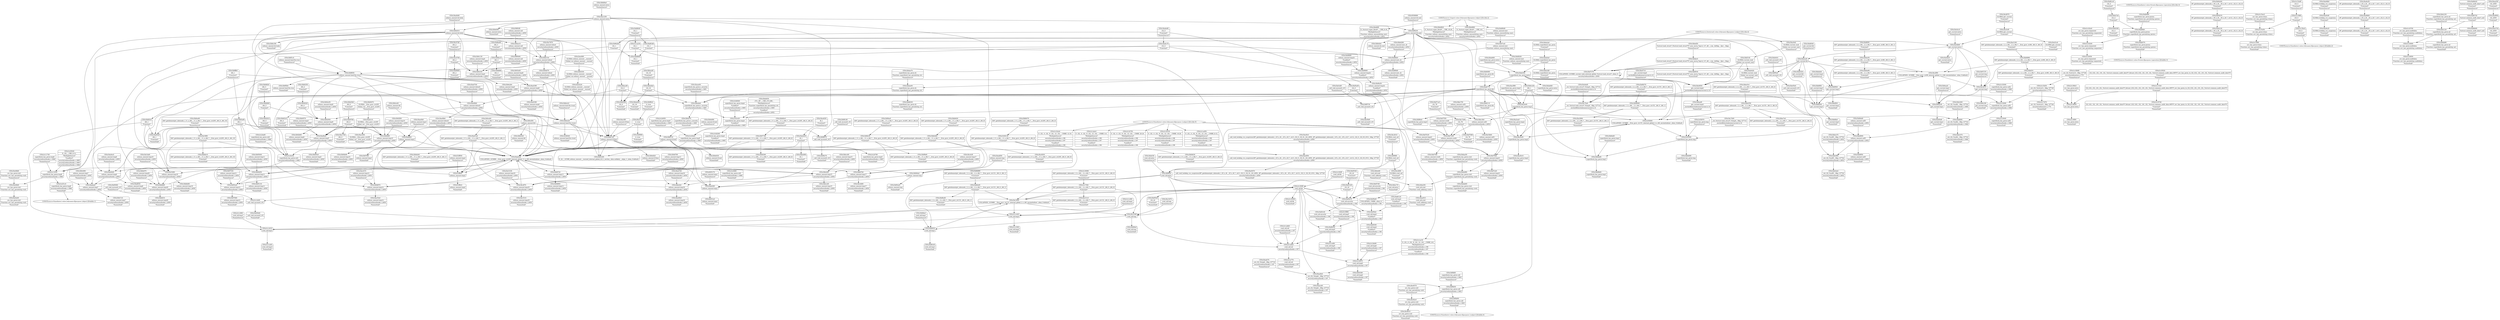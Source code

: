 digraph {
	CE0x3b97f90 [shape=record,shape=Mrecord,label="{CE0x3b97f90|selinux_umount:tmp3|*SummSink*}"]
	CE0x3b98270 [shape=record,shape=Mrecord,label="{CE0x3b98270|_call_void_mcount()_#3|*SummSink*}"]
	CE0x3c1c500 [shape=record,shape=Mrecord,label="{CE0x3c1c500|cred_sid:tmp2|*SummSink*}"]
	CE0x3ba5070 [shape=record,shape=Mrecord,label="{CE0x3ba5070|_call_void_lockdep_rcu_suspicious(i8*_getelementptr_inbounds_(_25_x_i8_,_25_x_i8_*_.str3,_i32_0,_i32_0),_i32_2650,_i8*_getelementptr_inbounds_(_45_x_i8_,_45_x_i8_*_.str12,_i32_0,_i32_0))_#10,_!dbg_!27729|security/selinux/hooks.c,2650|*SummSink*}"]
	CE0x3bb8980 [shape=record,shape=Mrecord,label="{CE0x3bb8980|i64*_getelementptr_inbounds_(_2_x_i64_,_2_x_i64_*___llvm_gcov_ctr98,_i64_0,_i64_0)|*Constant*}"]
	CE0x3c19300 [shape=record,shape=Mrecord,label="{CE0x3c19300|superblock_has_perm:call2|security/selinux/hooks.c,1866|*SummSource*}"]
	CE0x3c19740 [shape=record,shape=Mrecord,label="{CE0x3c19740|i32_(i32,_i32,_i16,_i32,_%struct.common_audit_data*)*_bitcast_(i32_(i32,_i32,_i16,_i32,_%struct.common_audit_data.495*)*_avc_has_perm_to_i32_(i32,_i32,_i16,_i32,_%struct.common_audit_data*)*)|*Constant*|*SummSink*}"]
	CE0x3c162e0 [shape=record,shape=Mrecord,label="{CE0x3c162e0|avc_has_perm:requested|Function::avc_has_perm&Arg::requested::|*SummSource*}"]
	CE0x3b8f650 [shape=record,shape=Mrecord,label="{CE0x3b8f650|selinux_umount:land.lhs.true}"]
	CE0x3b9d800 [shape=record,shape=Mrecord,label="{CE0x3b9d800|selinux_umount:tmp13|security/selinux/hooks.c,2650|*SummSink*}"]
	CE0x3ba4f50 [shape=record,shape=Mrecord,label="{CE0x3ba4f50|_call_void_lockdep_rcu_suspicious(i8*_getelementptr_inbounds_(_25_x_i8_,_25_x_i8_*_.str3,_i32_0,_i32_0),_i32_2650,_i8*_getelementptr_inbounds_(_45_x_i8_,_45_x_i8_*_.str12,_i32_0,_i32_0))_#10,_!dbg_!27729|security/selinux/hooks.c,2650}"]
	CE0x3b92950 [shape=record,shape=Mrecord,label="{CE0x3b92950|selinux_umount:tmp9|security/selinux/hooks.c,2650}"]
	CE0x3b981d0 [shape=record,shape=Mrecord,label="{CE0x3b981d0|_call_void_mcount()_#3|*SummSource*}"]
	CE0x3bde830 [shape=record,shape=Mrecord,label="{CE0x3bde830|272:_i8*,_:_CRE_272,280_|*MultipleSource*|Function::superblock_has_perm&Arg::sb::|security/selinux/hooks.c,1865|*LoadInst*|security/selinux/hooks.c,2652}"]
	CE0x3bdae00 [shape=record,shape=Mrecord,label="{CE0x3bdae00|superblock_has_perm:sb|Function::superblock_has_perm&Arg::sb::}"]
	CE0x3bc3470 [shape=record,shape=Mrecord,label="{CE0x3bc3470|cred_sid:tmp|*SummSource*}"]
	CE0x3bba8a0 [shape=record,shape=Mrecord,label="{CE0x3bba8a0|i32_16|*Constant*}"]
	"CONST[source:0(mediator),value:2(dynamic)][purpose:{subject}][SrcIdx:5]"
	CE0x3ba0c10 [shape=record,shape=Mrecord,label="{CE0x3ba0c10|GLOBAL:__llvm_gcov_ctr205|Global_var:__llvm_gcov_ctr205}"]
	CE0x3b85000 [shape=record,shape=Mrecord,label="{CE0x3b85000|selinux_umount:tmp11|security/selinux/hooks.c,2650|*SummSource*}"]
	CE0x3bbada0 [shape=record,shape=Mrecord,label="{CE0x3bbada0|superblock_has_perm:s_security|security/selinux/hooks.c,1865}"]
	CE0x3baa910 [shape=record,shape=Mrecord,label="{CE0x3baa910|cred_sid:cred|Function::cred_sid&Arg::cred::|*SummSink*}"]
	CE0x3bd6250 [shape=record,shape=Mrecord,label="{CE0x3bd6250|cred_sid:tmp5|security/selinux/hooks.c,196}"]
	CE0x3babe90 [shape=record,shape=Mrecord,label="{CE0x3babe90|i32_0|*Constant*|*SummSource*}"]
	CE0x3bc5cf0 [shape=record,shape=Mrecord,label="{CE0x3bc5cf0|GLOBAL:get_current|*Constant*}"]
	CE0x3c251c0 [shape=record,shape=Mrecord,label="{CE0x3c251c0|superblock_has_perm:tmp6|security/selinux/hooks.c,1866|*SummSink*}"]
	"CONST[source:0(mediator),value:2(dynamic)][purpose:{object}][SnkIdx:1]"
	CE0x3b9ae10 [shape=record,shape=Mrecord,label="{CE0x3b9ae10|selinux_umount:call|security/selinux/hooks.c,2650}"]
	CE0x3b9fe30 [shape=record,shape=Mrecord,label="{CE0x3b9fe30|i64*_getelementptr_inbounds_(_11_x_i64_,_11_x_i64_*___llvm_gcov_ctr205,_i64_0,_i64_8)|*Constant*}"]
	CE0x3c11740 [shape=record,shape=Mrecord,label="{CE0x3c11740|superblock_has_perm:tmp6|security/selinux/hooks.c,1866|*SummSource*}"]
	CE0x3c17d70 [shape=record,shape=Mrecord,label="{CE0x3c17d70|_ret_i32_%retval.0,_!dbg_!27728|security/selinux/avc.c,775|*SummSink*}"]
	CE0x51ff9c0 [shape=record,shape=Mrecord,label="{CE0x51ff9c0|selinux_umount:tmp2|*SummSink*}"]
	CE0x3bd7370 [shape=record,shape=Mrecord,label="{CE0x3bd7370|COLLAPSED:_GCMRE_current_task_external_global_%struct.task_struct*:_elem_0::|security/selinux/hooks.c,2650}"]
	CE0x3bda7e0 [shape=record,shape=Mrecord,label="{CE0x3bda7e0|i32_4|*Constant*}"]
	CE0x3b9a7e0 [shape=record,shape=Mrecord,label="{CE0x3b9a7e0|selinux_umount:tobool|security/selinux/hooks.c,2650}"]
	CE0x3bdcba0 [shape=record,shape=Mrecord,label="{CE0x3bdcba0|_ret_i32_%call5,_!dbg_!27742|security/selinux/hooks.c,2652|*SummSink*}"]
	CE0x3b8d4f0 [shape=record,shape=Mrecord,label="{CE0x3b8d4f0|selinux_umount:tmp10|security/selinux/hooks.c,2650}"]
	CE0x3be5af0 [shape=record,shape=Mrecord,label="{CE0x3be5af0|_call_void_mcount()_#3|*SummSource*}"]
	CE0x3c24780 [shape=record,shape=Mrecord,label="{CE0x3c24780|superblock_has_perm:tmp5|security/selinux/hooks.c,1865|*SummSink*}"]
	CE0x3c1a770 [shape=record,shape=Mrecord,label="{CE0x3c1a770|cred_sid:sid|security/selinux/hooks.c,197|*SummSink*}"]
	CE0x3bf9730 [shape=record,shape=Mrecord,label="{CE0x3bf9730|_call_void_mcount()_#3}"]
	CE0x3bbdeb0 [shape=record,shape=Mrecord,label="{CE0x3bbdeb0|get_current:tmp2|*SummSource*}"]
	CE0x3baacd0 [shape=record,shape=Mrecord,label="{CE0x3baacd0|_ret_i32_%tmp6,_!dbg_!27716|security/selinux/hooks.c,197|*SummSink*}"]
	"CONST[source:0(mediator),value:0(static)][purpose:{operation}][SrcIdx:3]"
	CE0x3c0d040 [shape=record,shape=Mrecord,label="{CE0x3c0d040|superblock_has_perm:tmp4|*LoadInst*|security/selinux/hooks.c,1865|*SummSource*}"]
	CE0x3c19f90 [shape=record,shape=Mrecord,label="{CE0x3c19f90|cred_sid:tmp5|security/selinux/hooks.c,196|*SummSource*}"]
	CE0x3bae0b0 [shape=record,shape=Mrecord,label="{CE0x3bae0b0|selinux_umount:tmp3|*SummSource*}"]
	CE0x59f9490 [shape=record,shape=Mrecord,label="{CE0x59f9490|selinux_umount:call|security/selinux/hooks.c,2650|*SummSink*}"]
	CE0x3bda3d0 [shape=record,shape=Mrecord,label="{CE0x3bda3d0|GLOBAL:superblock_has_perm|*Constant*|*SummSink*}"]
	CE0x3bad930 [shape=record,shape=Mrecord,label="{CE0x3bad930|selinux_umount:tmp6|security/selinux/hooks.c,2650|*SummSink*}"]
	CE0x3b83b70 [shape=record,shape=Mrecord,label="{CE0x3b83b70|i8*_getelementptr_inbounds_(_45_x_i8_,_45_x_i8_*_.str12,_i32_0,_i32_0)|*Constant*}"]
	CE0x3b9c930 [shape=record,shape=Mrecord,label="{CE0x3b9c930|GLOBAL:selinux_umount.__warned|Global_var:selinux_umount.__warned}"]
	CE0x3b9ceb0 [shape=record,shape=Mrecord,label="{CE0x3b9ceb0|i64*_getelementptr_inbounds_(_11_x_i64_,_11_x_i64_*___llvm_gcov_ctr205,_i64_0,_i64_1)|*Constant*|*SummSource*}"]
	CE0x5886070 [shape=record,shape=Mrecord,label="{CE0x5886070|i64*_getelementptr_inbounds_(_11_x_i64_,_11_x_i64_*___llvm_gcov_ctr205,_i64_0,_i64_0)|*Constant*|*SummSource*}"]
	CE0x3b9d0c0 [shape=record,shape=Mrecord,label="{CE0x3b9d0c0|i64*_getelementptr_inbounds_(_11_x_i64_,_11_x_i64_*___llvm_gcov_ctr205,_i64_0,_i64_6)|*Constant*|*SummSource*}"]
	CE0x3bac6e0 [shape=record,shape=Mrecord,label="{CE0x3bac6e0|GLOBAL:current_task|Global_var:current_task|*SummSource*}"]
	CE0x51ff8e0 [shape=record,shape=Mrecord,label="{CE0x51ff8e0|selinux_umount:tmp2}"]
	CE0x3bd5bd0 [shape=record,shape=Mrecord,label="{CE0x3bd5bd0|COLLAPSED:_CMRE:_elem_0::|security/selinux/hooks.c,196}"]
	CE0x3bc7290 [shape=record,shape=Mrecord,label="{CE0x3bc7290|i32_78|*Constant*}"]
	CE0x3bc61a0 [shape=record,shape=Mrecord,label="{CE0x3bc61a0|GLOBAL:get_current|*Constant*|*SummSink*}"]
	CE0x3bbacd0 [shape=record,shape=Mrecord,label="{CE0x3bbacd0|i32_0|*Constant*}"]
	CE0x3c11630 [shape=record,shape=Mrecord,label="{CE0x3c11630|superblock_has_perm:tmp6|security/selinux/hooks.c,1866}"]
	CE0x3b9f230 [shape=record,shape=Mrecord,label="{CE0x3b9f230|selinux_umount:do.end}"]
	CE0x3bc6610 [shape=record,shape=Mrecord,label="{CE0x3bc6610|avc_has_perm:ssid|Function::avc_has_perm&Arg::ssid::|*SummSink*}"]
	CE0x3baa9e0 [shape=record,shape=Mrecord,label="{CE0x3baa9e0|_ret_i32_%tmp6,_!dbg_!27716|security/selinux/hooks.c,197}"]
	CE0x3c1a230 [shape=record,shape=Mrecord,label="{CE0x3c1a230|i32_1|*Constant*}"]
	CE0x3bd80d0 [shape=record,shape=Mrecord,label="{CE0x3bd80d0|selinux_umount:mnt|Function::selinux_umount&Arg::mnt::|*SummSource*}"]
	CE0x3bda540 [shape=record,shape=Mrecord,label="{CE0x3bda540|superblock_has_perm:entry}"]
	CE0x3ba0d20 [shape=record,shape=Mrecord,label="{CE0x3ba0d20|selinux_umount:tmp6|security/selinux/hooks.c,2650}"]
	CE0x3bbe5c0 [shape=record,shape=Mrecord,label="{CE0x3bbe5c0|i64*_getelementptr_inbounds_(_2_x_i64_,_2_x_i64_*___llvm_gcov_ctr151,_i64_0,_i64_0)|*Constant*|*SummSource*}"]
	CE0x3ba4390 [shape=record,shape=Mrecord,label="{CE0x3ba4390|selinux_umount:tmp8|security/selinux/hooks.c,2650}"]
	CE0x3bf98f0 [shape=record,shape=Mrecord,label="{CE0x3bf98f0|GLOBAL:cred_sid|*Constant*}"]
	CE0x3bd6300 [shape=record,shape=Mrecord,label="{CE0x3bd6300|cred_sid:tmp4|*LoadInst*|security/selinux/hooks.c,196|*SummSink*}"]
	CE0x3ba17b0 [shape=record,shape=Mrecord,label="{CE0x3ba17b0|i64_0|*Constant*|*SummSink*}"]
	CE0x3c18560 [shape=record,shape=Mrecord,label="{CE0x3c18560|cred_sid:bb|*SummSink*}"]
	CE0x3b92810 [shape=record,shape=Mrecord,label="{CE0x3b92810|i64_5|*Constant*|*SummSink*}"]
	CE0x3bc6070 [shape=record,shape=Mrecord,label="{CE0x3bc6070|GLOBAL:get_current|*Constant*|*SummSource*}"]
	CE0x3bbbbf0 [shape=record,shape=Mrecord,label="{CE0x3bbbbf0|selinux_umount:tmp20|security/selinux/hooks.c,2650}"]
	CE0x3c1ac30 [shape=record,shape=Mrecord,label="{CE0x3c1ac30|0:_i32,_4:_i32,_8:_i32,_12:_i32,_:_CMRE_4,8_|*MultipleSource*|security/selinux/hooks.c,196|security/selinux/hooks.c,197|*LoadInst*|security/selinux/hooks.c,196}"]
	CE0x3b93c80 [shape=record,shape=Mrecord,label="{CE0x3b93c80|0:_i8,_:_GCMR_selinux_umount.__warned_internal_global_i8_0,_section_.data.unlikely_,_align_1:_elem_0:default:}"]
	CE0x3bbb7b0 [shape=record,shape=Mrecord,label="{CE0x3bbb7b0|selinux_umount:tmp17|security/selinux/hooks.c,2650}"]
	CE0x3ba06b0 [shape=record,shape=Mrecord,label="{CE0x3ba06b0|selinux_umount:tobool1|security/selinux/hooks.c,2650}"]
	CE0x3be05e0 [shape=record,shape=Mrecord,label="{CE0x3be05e0|_call_void_mcount()_#3|*SummSink*}"]
	CE0x3c169d0 [shape=record,shape=Mrecord,label="{CE0x3c169d0|_ret_i32_%retval.0,_!dbg_!27728|security/selinux/avc.c,775|*SummSource*}"]
	CE0x3bd51d0 [shape=record,shape=Mrecord,label="{CE0x3bd51d0|i32_22|*Constant*}"]
	CE0x3bd7e20 [shape=record,shape=Mrecord,label="{CE0x3bd7e20|selinux_umount:tmp21|security/selinux/hooks.c,2650|*SummSink*}"]
	CE0x3bd7300 [shape=record,shape=Mrecord,label="{CE0x3bd7300|selinux_umount:cred4|security/selinux/hooks.c,2650}"]
	CE0x3c158f0 [shape=record,shape=Mrecord,label="{CE0x3c158f0|i16_5|*Constant*}"]
	CE0x3bb8b60 [shape=record,shape=Mrecord,label="{CE0x3bb8b60|superblock_has_perm:tmp1|*SummSink*}"]
	CE0x3b9e160 [shape=record,shape=Mrecord,label="{CE0x3b9e160|get_current:tmp|*SummSink*}"]
	CE0x3ba9db0 [shape=record,shape=Mrecord,label="{CE0x3ba9db0|GLOBAL:lockdep_rcu_suspicious|*Constant*|*SummSource*}"]
	CE0x4f25170 [shape=record,shape=Mrecord,label="{CE0x4f25170|selinux_umount:tmp1|*SummSource*}"]
	CE0x3bd5a70 [shape=record,shape=Mrecord,label="{CE0x3bd5a70|cred_sid:security|security/selinux/hooks.c,196}"]
	CE0x3badd50 [shape=record,shape=Mrecord,label="{CE0x3badd50|selinux_umount:tmp|*SummSource*}"]
	CE0x3ba9b20 [shape=record,shape=Mrecord,label="{CE0x3ba9b20|i8*_getelementptr_inbounds_(_25_x_i8_,_25_x_i8_*_.str3,_i32_0,_i32_0)|*Constant*|*SummSink*}"]
	CE0x3b8e6e0 [shape=record,shape=Mrecord,label="{CE0x3b8e6e0|selinux_umount:do.end|*SummSink*}"]
	CE0x3c19440 [shape=record,shape=Mrecord,label="{CE0x3c19440|superblock_has_perm:call2|security/selinux/hooks.c,1866|*SummSink*}"]
	CE0x3ba0ec0 [shape=record,shape=Mrecord,label="{CE0x3ba0ec0|selinux_umount:tmp6|security/selinux/hooks.c,2650|*SummSource*}"]
	CE0x3438040 [shape=record,shape=Mrecord,label="{CE0x3438040|selinux_umount:land.lhs.true2|*SummSink*}"]
	CE0x3ba40f0 [shape=record,shape=Mrecord,label="{CE0x3ba40f0|GLOBAL:selinux_umount.__warned|Global_var:selinux_umount.__warned|*SummSource*}"]
	CE0x3bd7b30 [shape=record,shape=Mrecord,label="{CE0x3bd7b30|selinux_umount:tmp21|security/selinux/hooks.c,2650|*SummSource*}"]
	CE0x3bab120 [shape=record,shape=Mrecord,label="{CE0x3bab120|i8*_getelementptr_inbounds_(_45_x_i8_,_45_x_i8_*_.str12,_i32_0,_i32_0)|*Constant*|*SummSink*}"]
	CE0x3bc68d0 [shape=record,shape=Mrecord,label="{CE0x3bc68d0|avc_has_perm:tsid|Function::avc_has_perm&Arg::tsid::|*SummSource*}"]
	CE0x3bfa4d0 [shape=record,shape=Mrecord,label="{CE0x3bfa4d0|cred_sid:cred|Function::cred_sid&Arg::cred::|*SummSource*}"]
	CE0x3ba4220 [shape=record,shape=Mrecord,label="{CE0x3ba4220|GLOBAL:selinux_umount.__warned|Global_var:selinux_umount.__warned|*SummSink*}"]
	CE0x3badf20 [shape=record,shape=Mrecord,label="{CE0x3badf20|selinux_umount:tmp3}"]
	CE0x3ba1250 [shape=record,shape=Mrecord,label="{CE0x3ba1250|selinux_umount:entry}"]
	CE0x3bbc750 [shape=record,shape=Mrecord,label="{CE0x3bbc750|selinux_umount:call3|security/selinux/hooks.c,2650|*SummSource*}"]
	CE0x3ba01a0 [shape=record,shape=Mrecord,label="{CE0x3ba01a0|i64*_getelementptr_inbounds_(_11_x_i64_,_11_x_i64_*___llvm_gcov_ctr205,_i64_0,_i64_1)|*Constant*}"]
	CE0x3bda660 [shape=record,shape=Mrecord,label="{CE0x3bda660|superblock_has_perm:entry|*SummSource*}"]
	CE0x3c19290 [shape=record,shape=Mrecord,label="{CE0x3c19290|superblock_has_perm:call2|security/selinux/hooks.c,1866}"]
	CE0x3bde9c0 [shape=record,shape=Mrecord,label="{CE0x3bde9c0|_call_void_mcount()_#3|*SummSource*}"]
	CE0x3bd6a00 [shape=record,shape=Mrecord,label="{CE0x3bd6a00|i64*_getelementptr_inbounds_(_2_x_i64_,_2_x_i64_*___llvm_gcov_ctr131,_i64_0,_i64_1)|*Constant*}"]
	CE0x3bc58f0 [shape=record,shape=Mrecord,label="{CE0x3bc58f0|i64*_getelementptr_inbounds_(_11_x_i64_,_11_x_i64_*___llvm_gcov_ctr205,_i64_0,_i64_10)|*Constant*}"]
	CE0x3c1cb00 [shape=record,shape=Mrecord,label="{CE0x3c1cb00|_call_void_mcount()_#3}"]
	CE0x3baab70 [shape=record,shape=Mrecord,label="{CE0x3baab70|_ret_i32_%tmp6,_!dbg_!27716|security/selinux/hooks.c,197|*SummSource*}"]
	CE0x3bd89d0 [shape=record,shape=Mrecord,label="{CE0x3bd89d0|selinux_umount:mnt_sb|security/selinux/hooks.c,2652|*SummSink*}"]
	CE0x3bdbd80 [shape=record,shape=Mrecord,label="{CE0x3bdbd80|superblock_has_perm:ad|Function::superblock_has_perm&Arg::ad::|*SummSink*}"]
	CE0x3ba0020 [shape=record,shape=Mrecord,label="{CE0x3ba0020|i64_1|*Constant*|*SummSink*}"]
	CE0x3bbe990 [shape=record,shape=Mrecord,label="{CE0x3bbe990|i8_1|*Constant*|*SummSink*}"]
	CE0x3bbbb10 [shape=record,shape=Mrecord,label="{CE0x3bbbb10|i64*_getelementptr_inbounds_(_11_x_i64_,_11_x_i64_*___llvm_gcov_ctr205,_i64_0,_i64_10)|*Constant*|*SummSink*}"]
	CE0x3bd7550 [shape=record,shape=Mrecord,label="{CE0x3bd7550|selinux_umount:cred4|security/selinux/hooks.c,2650|*SummSource*}"]
	CE0x3bdce20 [shape=record,shape=Mrecord,label="{CE0x3bdce20|get_current:bb}"]
	CE0x3bdb030 [shape=record,shape=Mrecord,label="{CE0x3bdb030|superblock_has_perm:sb|Function::superblock_has_perm&Arg::sb::|*SummSink*}"]
	CE0x3b9d870 [shape=record,shape=Mrecord,label="{CE0x3b9d870|selinux_umount:tmp14|security/selinux/hooks.c,2650}"]
	CE0x3bbbd70 [shape=record,shape=Mrecord,label="{CE0x3bbbd70|selinux_umount:tmp20|security/selinux/hooks.c,2650|*SummSource*}"]
	CE0x3bd7080 [shape=record,shape=Mrecord,label="{CE0x3bd7080|i32_78|*Constant*|*SummSink*}"]
	CE0x3b8e520 [shape=record,shape=Mrecord,label="{CE0x3b8e520|selinux_umount:bb|*SummSink*}"]
	CE0x3bdb1e0 [shape=record,shape=Mrecord,label="{CE0x3bdb1e0|i32_4|*Constant*|*SummSource*}"]
	CE0x3ba4a50 [shape=record,shape=Mrecord,label="{CE0x3ba4a50|i8_1|*Constant*}"]
	CE0x3bdbf00 [shape=record,shape=Mrecord,label="{CE0x3bdbf00|_ret_i32_%call2,_!dbg_!27722|security/selinux/hooks.c,1866}"]
	CE0x3bfa250 [shape=record,shape=Mrecord,label="{CE0x3bfa250|cred_sid:cred|Function::cred_sid&Arg::cred::}"]
	CE0x3bb9680 [shape=record,shape=Mrecord,label="{CE0x3bb9680|i64_2|*Constant*|*SummSink*}"]
	CE0x3ba4fc0 [shape=record,shape=Mrecord,label="{CE0x3ba4fc0|_call_void_lockdep_rcu_suspicious(i8*_getelementptr_inbounds_(_25_x_i8_,_25_x_i8_*_.str3,_i32_0,_i32_0),_i32_2650,_i8*_getelementptr_inbounds_(_45_x_i8_,_45_x_i8_*_.str12,_i32_0,_i32_0))_#10,_!dbg_!27729|security/selinux/hooks.c,2650|*SummSource*}"]
	CE0x3b9cd50 [shape=record,shape=Mrecord,label="{CE0x3b9cd50|selinux_umount:bb}"]
	CE0x3b9bf90 [shape=record,shape=Mrecord,label="{CE0x3b9bf90|i64_3|*Constant*|*SummSink*}"]
	CE0x3c0d260 [shape=record,shape=Mrecord,label="{CE0x3c0d260|superblock_has_perm:tmp4|*LoadInst*|security/selinux/hooks.c,1865|*SummSink*}"]
	CE0x3b9e930 [shape=record,shape=Mrecord,label="{CE0x3b9e930|selinux_umount:if.end|*SummSink*}"]
	CE0x3b9ee50 [shape=record,shape=Mrecord,label="{CE0x3b9ee50|i64*_getelementptr_inbounds_(_2_x_i64_,_2_x_i64_*___llvm_gcov_ctr98,_i64_0,_i64_1)|*Constant*}"]
	CE0x3c24fd0 [shape=record,shape=Mrecord,label="{CE0x3c24fd0|superblock_has_perm:sid1|security/selinux/hooks.c,1866|*SummSink*}"]
	"CONST[source:2(external),value:2(dynamic)][purpose:{subject}][SrcIdx:4]"
	CE0x3bab770 [shape=record,shape=Mrecord,label="{CE0x3bab770|superblock_has_perm:bb}"]
	CE0x3bdd1b0 [shape=record,shape=Mrecord,label="{CE0x3bdd1b0|get_current:bb|*SummSink*}"]
	CE0x3bbd6f0 [shape=record,shape=Mrecord,label="{CE0x3bbd6f0|8:_%struct.super_block*,_:_CRE_8,16_|*MultipleSource*|Function::selinux_umount&Arg::mnt::|security/selinux/hooks.c,2652}"]
	CE0x3bdc230 [shape=record,shape=Mrecord,label="{CE0x3bdc230|superblock_has_perm:ad|Function::superblock_has_perm&Arg::ad::|*SummSource*}"]
	CE0x3b8e220 [shape=record,shape=Mrecord,label="{CE0x3b8e220|selinux_umount:land.lhs.true2}"]
	CE0x3bdaa50 [shape=record,shape=Mrecord,label="{CE0x3bdaa50|superblock_has_perm:cred|Function::superblock_has_perm&Arg::cred::|*SummSource*}"]
	CE0x3bc5190 [shape=record,shape=Mrecord,label="{CE0x3bc5190|selinux_umount:tmp18|security/selinux/hooks.c,2650|*SummSource*}"]
	CE0x3ba4760 [shape=record,shape=Mrecord,label="{CE0x3ba4760|selinux_umount:tmp16|security/selinux/hooks.c,2650|*SummSource*}"]
	CE0x3bd57d0 [shape=record,shape=Mrecord,label="{CE0x3bd57d0|cred_sid:security|security/selinux/hooks.c,196|*SummSource*}"]
	CE0x3bda980 [shape=record,shape=Mrecord,label="{CE0x3bda980|superblock_has_perm:cred|Function::superblock_has_perm&Arg::cred::}"]
	CE0x3bc4930 [shape=record,shape=Mrecord,label="{CE0x3bc4930|i64*_getelementptr_inbounds_(_11_x_i64_,_11_x_i64_*___llvm_gcov_ctr205,_i64_0,_i64_9)|*Constant*|*SummSink*}"]
	CE0x3bd55e0 [shape=record,shape=Mrecord,label="{CE0x3bd55e0|i32_22|*Constant*|*SummSink*}"]
	CE0x3ba0740 [shape=record,shape=Mrecord,label="{CE0x3ba0740|selinux_umount:tobool1|security/selinux/hooks.c,2650|*SummSource*}"]
	CE0x3bbe550 [shape=record,shape=Mrecord,label="{CE0x3bbe550|i64*_getelementptr_inbounds_(_2_x_i64_,_2_x_i64_*___llvm_gcov_ctr151,_i64_0,_i64_0)|*Constant*}"]
	CE0x3b85a90 [shape=record,shape=Mrecord,label="{CE0x3b85a90|i64_1|*Constant*}"]
	CE0x3ba3f80 [shape=record,shape=Mrecord,label="{CE0x3ba3f80|superblock_has_perm:tmp3|*SummSource*}"]
	CE0x3bda2a0 [shape=record,shape=Mrecord,label="{CE0x3bda2a0|GLOBAL:superblock_has_perm|*Constant*|*SummSource*}"]
	CE0x3ba3470 [shape=record,shape=Mrecord,label="{CE0x3ba3470|selinux_umount:tmp14|security/selinux/hooks.c,2650|*SummSource*}"]
	CE0x3bfabc0 [shape=record,shape=Mrecord,label="{CE0x3bfabc0|%struct.task_struct*_(%struct.task_struct**)*_asm_movq_%gs:$_1:P_,$0_,_r,im,_dirflag_,_fpsr_,_flags_}"]
	CE0x3bd9270 [shape=record,shape=Mrecord,label="{CE0x3bd9270|i64*_getelementptr_inbounds_(_2_x_i64_,_2_x_i64_*___llvm_gcov_ctr151,_i64_0,_i64_1)|*Constant*|*SummSource*}"]
	CE0x3c24c00 [shape=record,shape=Mrecord,label="{CE0x3c24c00|superblock_has_perm:sid1|security/selinux/hooks.c,1866}"]
	CE0x3bbd820 [shape=record,shape=Mrecord,label="{CE0x3bbd820|8:_%struct.super_block*,_:_CRE_16,20_|*MultipleSource*|Function::selinux_umount&Arg::mnt::|security/selinux/hooks.c,2652}"]
	CE0x3b8e610 [shape=record,shape=Mrecord,label="{CE0x3b8e610|selinux_umount:do.body}"]
	CE0x3bb9780 [shape=record,shape=Mrecord,label="{CE0x3bb9780|i64_0|*Constant*}"]
	CE0x3c15d30 [shape=record,shape=Mrecord,label="{CE0x3c15d30|_ret_i32_%retval.0,_!dbg_!27728|security/selinux/avc.c,775}"]
	CE0x3b9c7c0 [shape=record,shape=Mrecord,label="{CE0x3b9c7c0|selinux_umount:tmp7|security/selinux/hooks.c,2650|*SummSink*}"]
	CE0x3b9d360 [shape=record,shape=Mrecord,label="{CE0x3b9d360|i64*_getelementptr_inbounds_(_11_x_i64_,_11_x_i64_*___llvm_gcov_ctr205,_i64_0,_i64_6)|*Constant*|*SummSink*}"]
	CE0x3b84b90 [shape=record,shape=Mrecord,label="{CE0x3b84b90|selinux_umount:tmp10|security/selinux/hooks.c,2650|*SummSink*}"]
	CE0x3b9e1d0 [shape=record,shape=Mrecord,label="{CE0x3b9e1d0|i64_1|*Constant*}"]
	CE0x3c05590 [shape=record,shape=Mrecord,label="{CE0x3c05590|superblock_has_perm:tmp}"]
	CE0x3b92a50 [shape=record,shape=Mrecord,label="{CE0x3b92a50|selinux_umount:tmp9|security/selinux/hooks.c,2650|*SummSource*}"]
	CE0x3ba02f0 [shape=record,shape=Mrecord,label="{CE0x3ba02f0|selinux_umount:tmp1}"]
	CE0x3b9ea30 [shape=record,shape=Mrecord,label="{CE0x3b9ea30|get_current:tmp1}"]
	CE0x3ba3890 [shape=record,shape=Mrecord,label="{CE0x3ba3890|i64*_getelementptr_inbounds_(_2_x_i64_,_2_x_i64_*___llvm_gcov_ctr151,_i64_0,_i64_1)|*Constant*|*SummSink*}"]
	CE0x3bc2f90 [shape=record,shape=Mrecord,label="{CE0x3bc2f90|COLLAPSED:_GCMRE___llvm_gcov_ctr98_internal_global_2_x_i64_zeroinitializer:_elem_0:default:}"]
	CE0x3bbf140 [shape=record,shape=Mrecord,label="{CE0x3bbf140|GLOBAL:current_task|Global_var:current_task}"]
	CE0x3b97660 [shape=record,shape=Mrecord,label="{CE0x3b97660|selinux_umount:tmp12|security/selinux/hooks.c,2650|*SummSink*}"]
	CE0x3ba3710 [shape=record,shape=Mrecord,label="{CE0x3ba3710|i1_true|*Constant*}"]
	CE0x3bdc400 [shape=record,shape=Mrecord,label="{CE0x3bdc400|_ret_i32_%call2,_!dbg_!27722|security/selinux/hooks.c,1866|*SummSource*}"]
	CE0x3bdc470 [shape=record,shape=Mrecord,label="{CE0x3bdc470|_ret_i32_%call2,_!dbg_!27722|security/selinux/hooks.c,1866|*SummSink*}"]
	CE0x3b9ffb0 [shape=record,shape=Mrecord,label="{CE0x3b9ffb0|i64_1|*Constant*|*SummSource*}"]
	CE0x3b8d820 [shape=record,shape=Mrecord,label="{CE0x3b8d820|i64_5|*Constant*|*SummSource*}"]
	CE0x3c16850 [shape=record,shape=Mrecord,label="{CE0x3c16850|avc_has_perm:auditdata|Function::avc_has_perm&Arg::auditdata::|*SummSink*}"]
	CE0x3bd9060 [shape=record,shape=Mrecord,label="{CE0x3bd9060|i64*_getelementptr_inbounds_(_2_x_i64_,_2_x_i64_*___llvm_gcov_ctr151,_i64_0,_i64_1)|*Constant*}"]
	CE0x3b97270 [shape=record,shape=Mrecord,label="{CE0x3b97270|get_current:tmp|*SummSource*}"]
	CE0x3bbccd0 [shape=record,shape=Mrecord,label="{CE0x3bbccd0|selinux_umount:tmp15|security/selinux/hooks.c,2650|*SummSink*}"]
	CE0x3bc5b80 [shape=record,shape=Mrecord,label="{CE0x3bc5b80|selinux_umount:call3|security/selinux/hooks.c,2650|*SummSink*}"]
	CE0x3c1c990 [shape=record,shape=Mrecord,label="{CE0x3c1c990|cred_sid:tmp3|*SummSource*}"]
	CE0x3bd50d0 [shape=record,shape=Mrecord,label="{CE0x3bd50d0|_call_void_mcount()_#3|*SummSink*}"]
	CE0x3bdb980 [shape=record,shape=Mrecord,label="{CE0x3bdb980|superblock_has_perm:perms|Function::superblock_has_perm&Arg::perms::|*SummSource*}"]
	CE0x3bb8080 [shape=record,shape=Mrecord,label="{CE0x3bb8080|superblock_has_perm:bb|*SummSource*}"]
	CE0x3b8d660 [shape=record,shape=Mrecord,label="{CE0x3b8d660|i64_5|*Constant*}"]
	CE0x3c25040 [shape=record,shape=Mrecord,label="{CE0x3c25040|8:_i32,_:_CRE_8,12_|*MultipleSource*|*LoadInst*|security/selinux/hooks.c,1865|security/selinux/hooks.c,1865|security/selinux/hooks.c,1866}"]
	CE0x3b8d350 [shape=record,shape=Mrecord,label="{CE0x3b8d350|i64_4|*Constant*|*SummSource*}"]
	CE0x3bd9f50 [shape=record,shape=Mrecord,label="{CE0x3bd9f50|selinux_umount:call5|security/selinux/hooks.c,2652|*SummSink*}"]
	CE0x3b98070 [shape=record,shape=Mrecord,label="{CE0x3b98070|_call_void_mcount()_#3}"]
	CE0x3ba1900 [shape=record,shape=Mrecord,label="{CE0x3ba1900|GLOBAL:__llvm_gcov_ctr205|Global_var:__llvm_gcov_ctr205|*SummSink*}"]
	CE0x3b9d790 [shape=record,shape=Mrecord,label="{CE0x3b9d790|selinux_umount:tmp13|security/selinux/hooks.c,2650|*SummSource*}"]
	CE0x3bd8bb0 [shape=record,shape=Mrecord,label="{CE0x3bd8bb0|selinux_umount:mnt_sb|security/selinux/hooks.c,2652}"]
	CE0x3c24650 [shape=record,shape=Mrecord,label="{CE0x3c24650|superblock_has_perm:tmp5|security/selinux/hooks.c,1865|*SummSource*}"]
	CE0x3b9a5b0 [shape=record,shape=Mrecord,label="{CE0x3b9a5b0|i32_0|*Constant*|*SummSink*}"]
	CE0x3b9f8c0 [shape=record,shape=Mrecord,label="{CE0x3b9f8c0|i1_true|*Constant*|*SummSource*}"]
	CE0x3b85a20 [shape=record,shape=Mrecord,label="{CE0x3b85a20|selinux_umount:tmp|*SummSink*}"]
	CE0x3b92b60 [shape=record,shape=Mrecord,label="{CE0x3b92b60|selinux_umount:tmp9|security/selinux/hooks.c,2650|*SummSink*}"]
	CE0x3be0710 [shape=record,shape=Mrecord,label="{CE0x3be0710|get_current:tmp4|./arch/x86/include/asm/current.h,14|*SummSource*}"]
	CE0x3bb8fa0 [shape=record,shape=Mrecord,label="{CE0x3bb8fa0|get_current:tmp3|*SummSink*}"]
	CE0x3ba3b10 [shape=record,shape=Mrecord,label="{CE0x3ba3b10|superblock_has_perm:tmp2|*SummSink*}"]
	CE0x3ba0380 [shape=record,shape=Mrecord,label="{CE0x3ba0380|selinux_umount:tmp8|security/selinux/hooks.c,2650|*SummSink*}"]
	CE0x3bd8200 [shape=record,shape=Mrecord,label="{CE0x3bd8200|selinux_umount:mnt|Function::selinux_umount&Arg::mnt::|*SummSink*}"]
	CE0x3bb8a80 [shape=record,shape=Mrecord,label="{CE0x3bb8a80|superblock_has_perm:tmp1}"]
	CE0x3c1ad50 [shape=record,shape=Mrecord,label="{CE0x3c1ad50|0:_i32,_4:_i32,_8:_i32,_12:_i32,_:_CMRE_8,12_|*MultipleSource*|security/selinux/hooks.c,196|security/selinux/hooks.c,197|*LoadInst*|security/selinux/hooks.c,196}"]
	CE0x3b9ce40 [shape=record,shape=Mrecord,label="{CE0x3b9ce40|selinux_umount:bb|*SummSource*}"]
	CE0x3b9eb40 [shape=record,shape=Mrecord,label="{CE0x3b9eb40|i64*_getelementptr_inbounds_(_11_x_i64_,_11_x_i64_*___llvm_gcov_ctr205,_i64_0,_i64_1)|*Constant*|*SummSink*}"]
	"CONST[source:0(mediator),value:2(dynamic)][purpose:{object}][SnkIdx:2]"
	CE0x3c1b2e0 [shape=record,shape=Mrecord,label="{CE0x3c1b2e0|0:_i32,_4:_i32,_8:_i32,_12:_i32,_:_CMRE_12,16_|*MultipleSource*|security/selinux/hooks.c,196|security/selinux/hooks.c,197|*LoadInst*|security/selinux/hooks.c,196}"]
	CE0x3bd8800 [shape=record,shape=Mrecord,label="{CE0x3bd8800|i32_1|*Constant*|*SummSink*}"]
	CE0x3bc6dc0 [shape=record,shape=Mrecord,label="{CE0x3bc6dc0|get_current:entry|*SummSink*}"]
	CE0x3bb8d90 [shape=record,shape=Mrecord,label="{CE0x3bb8d90|superblock_has_perm:tmp|*SummSink*}"]
	CE0x3c1a6e0 [shape=record,shape=Mrecord,label="{CE0x3c1a6e0|cred_sid:sid|security/selinux/hooks.c,197}"]
	CE0x3c15ec0 [shape=record,shape=Mrecord,label="{CE0x3c15ec0|avc_has_perm:tclass|Function::avc_has_perm&Arg::tclass::|*SummSource*}"]
	CE0x3ba4d30 [shape=record,shape=Mrecord,label="{CE0x3ba4d30|i8_1|*Constant*|*SummSource*}"]
	CE0x3bc6a00 [shape=record,shape=Mrecord,label="{CE0x3bc6a00|avc_has_perm:tsid|Function::avc_has_perm&Arg::tsid::|*SummSink*}"]
	CE0x3bbf030 [shape=record,shape=Mrecord,label="{CE0x3bbf030|%struct.task_struct*_(%struct.task_struct**)*_asm_movq_%gs:$_1:P_,$0_,_r,im,_dirflag_,_fpsr_,_flags_|*SummSink*}"]
	CE0x51ff950 [shape=record,shape=Mrecord,label="{CE0x51ff950|selinux_umount:tmp2|*SummSource*}"]
	CE0x3bbd900 [shape=record,shape=Mrecord,label="{CE0x3bbd900|selinux_umount:call5|security/selinux/hooks.c,2652}"]
	CE0x3b8e180 [shape=record,shape=Mrecord,label="{CE0x3b8e180|selinux_umount:do.body|*SummSink*}"]
	CE0x3c05670 [shape=record,shape=Mrecord,label="{CE0x3c05670|superblock_has_perm:tmp|*SummSource*}"]
	CE0x3438130 [shape=record,shape=Mrecord,label="{CE0x3438130|i64*_getelementptr_inbounds_(_11_x_i64_,_11_x_i64_*___llvm_gcov_ctr205,_i64_0,_i64_0)|*Constant*}"]
	CE0x3bc31c0 [shape=record,shape=Mrecord,label="{CE0x3bc31c0|i64*_getelementptr_inbounds_(_2_x_i64_,_2_x_i64_*___llvm_gcov_ctr131,_i64_0,_i64_0)|*Constant*|*SummSink*}"]
	CE0x3ba3e00 [shape=record,shape=Mrecord,label="{CE0x3ba3e00|superblock_has_perm:tmp3}"]
	CE0x3bdae70 [shape=record,shape=Mrecord,label="{CE0x3bdae70|superblock_has_perm:sb|Function::superblock_has_perm&Arg::sb::|*SummSource*}"]
	CE0x3b8d3c0 [shape=record,shape=Mrecord,label="{CE0x3b8d3c0|i64_4|*Constant*|*SummSink*}"]
	CE0x3bdab60 [shape=record,shape=Mrecord,label="{CE0x3bdab60|superblock_has_perm:cred|Function::superblock_has_perm&Arg::cred::|*SummSink*}"]
	CE0x3bdbb20 [shape=record,shape=Mrecord,label="{CE0x3bdbb20|%struct.common_audit_data*_null|*Constant*|*SummSource*}"]
	CE0x3bc4cf0 [shape=record,shape=Mrecord,label="{CE0x3bc4cf0|selinux_umount:tmp17|security/selinux/hooks.c,2650|*SummSource*}"]
	CE0x3ba9f40 [shape=record,shape=Mrecord,label="{CE0x3ba9f40|i32_2650|*Constant*}"]
	CE0x3bf9b50 [shape=record,shape=Mrecord,label="{CE0x3bf9b50|superblock_has_perm:call|security/selinux/hooks.c,1863}"]
	CE0x3bdfd50 [shape=record,shape=Mrecord,label="{CE0x3bdfd50|i64*_getelementptr_inbounds_(_2_x_i64_,_2_x_i64_*___llvm_gcov_ctr98,_i64_0,_i64_1)|*Constant*|*SummSource*}"]
	CE0x3b9a670 [shape=record,shape=Mrecord,label="{CE0x3b9a670|selinux_umount:tobool|security/selinux/hooks.c,2650|*SummSink*}"]
	CE0x3c1abc0 [shape=record,shape=Mrecord,label="{CE0x3c1abc0|0:_i32,_4:_i32,_8:_i32,_12:_i32,_:_CMRE_0,4_|*MultipleSource*|security/selinux/hooks.c,196|security/selinux/hooks.c,197|*LoadInst*|security/selinux/hooks.c,196}"]
	CE0x3c19f00 [shape=record,shape=Mrecord,label="{CE0x3c19f00|avc_has_perm:entry|*SummSink*}"]
	CE0x3bda0a0 [shape=record,shape=Mrecord,label="{CE0x3bda0a0|GLOBAL:superblock_has_perm|*Constant*}"]
	CE0x3c15f90 [shape=record,shape=Mrecord,label="{CE0x3c15f90|avc_has_perm:tclass|Function::avc_has_perm&Arg::tclass::|*SummSink*}"]
	CE0x3bf9bf0 [shape=record,shape=Mrecord,label="{CE0x3bf9bf0|superblock_has_perm:call|security/selinux/hooks.c,1863|*SummSource*}"]
	CE0x3bbd680 [shape=record,shape=Mrecord,label="{CE0x3bbd680|8:_%struct.super_block*,_:_CRE_0,8_|*MultipleSource*|Function::selinux_umount&Arg::mnt::|security/selinux/hooks.c,2652}"]
	CE0x3bc62c0 [shape=record,shape=Mrecord,label="{CE0x3bc62c0|avc_has_perm:ssid|Function::avc_has_perm&Arg::ssid::}"]
	CE0x3bb8af0 [shape=record,shape=Mrecord,label="{CE0x3bb8af0|superblock_has_perm:tmp1|*SummSource*}"]
	CE0x3bda6d0 [shape=record,shape=Mrecord,label="{CE0x3bda6d0|superblock_has_perm:entry|*SummSink*}"]
	CE0x3bbcbf0 [shape=record,shape=Mrecord,label="{CE0x3bbcbf0|selinux_umount:tmp15|security/selinux/hooks.c,2650}"]
	CE0x3bbaa40 [shape=record,shape=Mrecord,label="{CE0x3bbaa40|i32_16|*Constant*|*SummSource*}"]
	CE0x3bd75f0 [shape=record,shape=Mrecord,label="{CE0x3bd75f0|selinux_umount:cred4|security/selinux/hooks.c,2650|*SummSink*}"]
	CE0x3bd9660 [shape=record,shape=Mrecord,label="{CE0x3bd9660|selinux_umount:tmp22|*LoadInst*|security/selinux/hooks.c,2652}"]
	CE0x3ba3a30 [shape=record,shape=Mrecord,label="{CE0x3ba3a30|superblock_has_perm:tmp2}"]
	CE0x3b846a0 [shape=record,shape=Mrecord,label="{CE0x3b846a0|selinux_umount:tmp}"]
	CE0x3bfd8a0 [shape=record,shape=Mrecord,label="{CE0x3bfd8a0|cred_sid:tmp|*SummSink*}"]
	CE0x59f93f0 [shape=record,shape=Mrecord,label="{CE0x59f93f0|selinux_umount:call|security/selinux/hooks.c,2650|*SummSource*}"]
	CE0x3bbaf70 [shape=record,shape=Mrecord,label="{CE0x3bbaf70|superblock_has_perm:s_security|security/selinux/hooks.c,1865|*SummSink*}"]
	CE0x3b92f00 [shape=record,shape=Mrecord,label="{CE0x3b92f00|selinux_umount:tmp10|security/selinux/hooks.c,2650|*SummSource*}"]
	CE0x3b9e2b0 [shape=record,shape=Mrecord,label="{CE0x3b9e2b0|selinux_umount:tmp4|security/selinux/hooks.c,2650|*SummSink*}"]
	CE0x3bd5540 [shape=record,shape=Mrecord,label="{CE0x3bd5540|i32_22|*Constant*|*SummSource*}"]
	CE0x3bbb620 [shape=record,shape=Mrecord,label="{CE0x3bbb620|i64*_getelementptr_inbounds_(_11_x_i64_,_11_x_i64_*___llvm_gcov_ctr205,_i64_0,_i64_9)|*Constant*|*SummSource*}"]
	CE0x3badce0 [shape=record,shape=Mrecord,label="{CE0x3badce0|COLLAPSED:_GCMRE___llvm_gcov_ctr205_internal_global_11_x_i64_zeroinitializer:_elem_0:default:}"]
	CE0x3c16700 [shape=record,shape=Mrecord,label="{CE0x3c16700|avc_has_perm:auditdata|Function::avc_has_perm&Arg::auditdata::|*SummSource*}"]
	CE0x3b93e40 [shape=record,shape=Mrecord,label="{CE0x3b93e40|selinux_umount:tmp8|security/selinux/hooks.c,2650|*SummSource*}"]
	CE0x3bb95e0 [shape=record,shape=Mrecord,label="{CE0x3bb95e0|selinux_umount:tmp5|security/selinux/hooks.c,2650|*SummSink*}"]
	CE0x3b9e820 [shape=record,shape=Mrecord,label="{CE0x3b9e820|selinux_umount:if.then|*SummSink*}"]
	CE0x3bc3400 [shape=record,shape=Mrecord,label="{CE0x3bc3400|COLLAPSED:_GCMRE___llvm_gcov_ctr131_internal_global_2_x_i64_zeroinitializer:_elem_0:default:}"]
	CE0x3c19850 [shape=record,shape=Mrecord,label="{CE0x3c19850|avc_has_perm:entry}"]
	CE0x3b84d50 [shape=record,shape=Mrecord,label="{CE0x3b84d50|selinux_umount:tmp11|security/selinux/hooks.c,2650}"]
	CE0x3c1b970 [shape=record,shape=Mrecord,label="{CE0x3c1b970|cred_sid:tmp6|security/selinux/hooks.c,197}"]
	CE0x3bb9570 [shape=record,shape=Mrecord,label="{CE0x3bb9570|selinux_umount:tmp5|security/selinux/hooks.c,2650|*SummSource*}"]
	CE0x3c19520 [shape=record,shape=Mrecord,label="{CE0x3c19520|i32_(i32,_i32,_i16,_i32,_%struct.common_audit_data*)*_bitcast_(i32_(i32,_i32,_i16,_i32,_%struct.common_audit_data.495*)*_avc_has_perm_to_i32_(i32,_i32,_i16,_i32,_%struct.common_audit_data*)*)|*Constant*|*SummSource*}"]
	CE0x3bc7870 [shape=record,shape=Mrecord,label="{CE0x3bc7870|selinux_umount:tobool|security/selinux/hooks.c,2650|*SummSource*}"]
	CE0x3be5bf0 [shape=record,shape=Mrecord,label="{CE0x3be5bf0|_call_void_mcount()_#3|*SummSink*}"]
	CE0x3c24a60 [shape=record,shape=Mrecord,label="{CE0x3c24a60|superblock_has_perm:sid1|security/selinux/hooks.c,1866|*SummSource*}"]
	CE0x3b9f1c0 [shape=record,shape=Mrecord,label="{CE0x3b9f1c0|selinux_umount:land.lhs.true|*SummSource*}"]
	CE0x3b9e5b0 [shape=record,shape=Mrecord,label="{CE0x3b9e5b0|i64_0|*Constant*|*SummSource*}"]
	CE0x3b9f9f0 [shape=record,shape=Mrecord,label="{CE0x3b9f9f0|i1_true|*Constant*|*SummSink*}"]
	CE0x3bf9d00 [shape=record,shape=Mrecord,label="{CE0x3bf9d00|superblock_has_perm:call|security/selinux/hooks.c,1863|*SummSink*}"]
	CE0x3c1ca00 [shape=record,shape=Mrecord,label="{CE0x3c1ca00|cred_sid:tmp3|*SummSink*}"]
	CE0x3bd6120 [shape=record,shape=Mrecord,label="{CE0x3bd6120|cred_sid:tmp4|*LoadInst*|security/selinux/hooks.c,196|*SummSource*}"]
	CE0x3b9c690 [shape=record,shape=Mrecord,label="{CE0x3b9c690|selinux_umount:tmp7|security/selinux/hooks.c,2650|*SummSource*}"]
	CE0x3bdbb90 [shape=record,shape=Mrecord,label="{CE0x3bdbb90|%struct.common_audit_data*_null|*Constant*|*SummSink*}"]
	CE0x3bb9470 [shape=record,shape=Mrecord,label="{CE0x3bb9470|GLOBAL:__llvm_gcov_ctr205|Global_var:__llvm_gcov_ctr205|*SummSource*}"]
	CE0x3baa250 [shape=record,shape=Mrecord,label="{CE0x3baa250|i32_2650|*Constant*|*SummSource*}"]
	CE0x3bc70e0 [shape=record,shape=Mrecord,label="{CE0x3bc70e0|_ret_%struct.task_struct*_%tmp4,_!dbg_!27714|./arch/x86/include/asm/current.h,14}"]
	CE0x3bc47d0 [shape=record,shape=Mrecord,label="{CE0x3bc47d0|i64_2|*Constant*|*SummSource*}"]
	CE0x3bdb8b0 [shape=record,shape=Mrecord,label="{CE0x3bdb8b0|superblock_has_perm:perms|Function::superblock_has_perm&Arg::perms::}"]
	CE0x3bfa170 [shape=record,shape=Mrecord,label="{CE0x3bfa170|cred_sid:entry|*SummSink*}"]
	CE0x3bd9880 [shape=record,shape=Mrecord,label="{CE0x3bd9880|selinux_umount:tmp22|*LoadInst*|security/selinux/hooks.c,2652|*SummSource*}"]
	CE0x3b85130 [shape=record,shape=Mrecord,label="{CE0x3b85130|selinux_umount:tmp11|security/selinux/hooks.c,2650|*SummSink*}"]
	CE0x3b9e090 [shape=record,shape=Mrecord,label="{CE0x3b9e090|selinux_umount:entry|*SummSink*}"]
	CE0x3b962b0 [shape=record,shape=Mrecord,label="{CE0x3b962b0|i32_1|*Constant*}"]
	CE0x3bd9a50 [shape=record,shape=Mrecord,label="{CE0x3bd9a50|selinux_umount:tmp22|*LoadInst*|security/selinux/hooks.c,2652|*SummSink*}"]
	CE0x3be3180 [shape=record,shape=Mrecord,label="{CE0x3be3180|i64*_getelementptr_inbounds_(_2_x_i64_,_2_x_i64_*___llvm_gcov_ctr98,_i64_0,_i64_0)|*Constant*|*SummSource*}"]
	"CONST[source:0(mediator),value:0(static)][purpose:{operation}][SnkIdx:3]"
	CE0x3bad4d0 [shape=record,shape=Mrecord,label="{CE0x3bad4d0|selinux_umount:do.body|*SummSource*}"]
	CE0x3c1bb90 [shape=record,shape=Mrecord,label="{CE0x3c1bb90|cred_sid:tmp6|security/selinux/hooks.c,197|*SummSource*}"]
	CE0x3ba3aa0 [shape=record,shape=Mrecord,label="{CE0x3ba3aa0|superblock_has_perm:tmp2|*SummSource*}"]
	CE0x3bbf840 [shape=record,shape=Mrecord,label="{CE0x3bbf840|get_current:tmp2}"]
	CE0x3ba08b0 [shape=record,shape=Mrecord,label="{CE0x3ba08b0|selinux_umount:tobool1|security/selinux/hooks.c,2650|*SummSink*}"]
	CE0x3bdc120 [shape=record,shape=Mrecord,label="{CE0x3bdc120|superblock_has_perm:ad|Function::superblock_has_perm&Arg::ad::}"]
	CE0x3b94020 [shape=record,shape=Mrecord,label="{CE0x3b94020|i64_4|*Constant*}"]
	CE0x3be84d0 [shape=record,shape=Mrecord,label="{CE0x3be84d0|get_current:tmp1|*SummSink*}"]
	CE0x5056990 [shape=record,shape=Mrecord,label="{CE0x5056990|selinux_umount:do.end|*SummSource*}"]
	CE0x3bdb390 [shape=record,shape=Mrecord,label="{CE0x3bdb390|i32_4|*Constant*|*SummSink*}"]
	CE0x3ba48e0 [shape=record,shape=Mrecord,label="{CE0x3ba48e0|selinux_umount:tmp16|security/selinux/hooks.c,2650|*SummSink*}"]
	CE0x3c1a8d0 [shape=record,shape=Mrecord,label="{CE0x3c1a8d0|cred_sid:sid|security/selinux/hooks.c,197|*SummSource*}"]
	CE0x3bc4f70 [shape=record,shape=Mrecord,label="{CE0x3bc4f70|selinux_umount:tmp18|security/selinux/hooks.c,2650}"]
	CE0x3bb8e00 [shape=record,shape=Mrecord,label="{CE0x3bb8e00|get_current:tmp3}"]
	CE0x3b8d9a0 [shape=record,shape=Mrecord,label="{CE0x3b8d9a0|selinux_umount:entry|*SummSource*}"]
	CE0x3c16690 [shape=record,shape=Mrecord,label="{CE0x3c16690|avc_has_perm:auditdata|Function::avc_has_perm&Arg::auditdata::}"]
	CE0x3c19080 [shape=record,shape=Mrecord,label="{CE0x3c19080|i64*_getelementptr_inbounds_(_2_x_i64_,_2_x_i64_*___llvm_gcov_ctr131,_i64_0,_i64_0)|*Constant*|*SummSource*}"]
	CE0x3bc4d60 [shape=record,shape=Mrecord,label="{CE0x3bc4d60|selinux_umount:tmp17|security/selinux/hooks.c,2650|*SummSink*}"]
	CE0x3bd5fa0 [shape=record,shape=Mrecord,label="{CE0x3bd5fa0|cred_sid:tmp4|*LoadInst*|security/selinux/hooks.c,196}"]
	CE0x3ba9c80 [shape=record,shape=Mrecord,label="{CE0x3ba9c80|GLOBAL:lockdep_rcu_suspicious|*Constant*}"]
	CE0x3bc2610 [shape=record,shape=Mrecord,label="{CE0x3bc2610|GLOBAL:cred_sid|*Constant*|*SummSource*}"]
	CE0x3bbcfe0 [shape=record,shape=Mrecord,label="{CE0x3bbcfe0|selinux_umount:tmp16|security/selinux/hooks.c,2650}"]
	CE0x3bb8f00 [shape=record,shape=Mrecord,label="{CE0x3bb8f00|get_current:tmp3|*SummSource*}"]
	CE0x3b84630 [shape=record,shape=Mrecord,label="{CE0x3b84630|i64*_getelementptr_inbounds_(_11_x_i64_,_11_x_i64_*___llvm_gcov_ctr205,_i64_0,_i64_0)|*Constant*|*SummSink*}"]
	CE0x3bc66d0 [shape=record,shape=Mrecord,label="{CE0x3bc66d0|avc_has_perm:tsid|Function::avc_has_perm&Arg::tsid::}"]
	CE0x3b9eaa0 [shape=record,shape=Mrecord,label="{CE0x3b9eaa0|get_current:tmp1|*SummSource*}"]
	CE0x3bf9f50 [shape=record,shape=Mrecord,label="{CE0x3bf9f50|cred_sid:entry}"]
	CE0x3b9e890 [shape=record,shape=Mrecord,label="{CE0x3b9e890|selinux_umount:if.end|*SummSource*}"]
	CE0x3bd7ca0 [shape=record,shape=Mrecord,label="{CE0x3bd7ca0|selinux_umount:mnt|Function::selinux_umount&Arg::mnt::}"]
	CE0x3c11520 [shape=record,shape=Mrecord,label="{CE0x3c11520|i32_(i32,_i32,_i16,_i32,_%struct.common_audit_data*)*_bitcast_(i32_(i32,_i32,_i16,_i32,_%struct.common_audit_data.495*)*_avc_has_perm_to_i32_(i32,_i32,_i16,_i32,_%struct.common_audit_data*)*)|*Constant*}"]
	CE0x3bf96a0 [shape=record,shape=Mrecord,label="{CE0x3bf96a0|superblock_has_perm:tmp3|*SummSink*}"]
	"CONST[source:1(input),value:2(dynamic)][purpose:{object}][SrcIdx:2]"
	CE0x3bbbb80 [shape=record,shape=Mrecord,label="{CE0x3bbbb80|selinux_umount:tmp19|security/selinux/hooks.c,2650|*SummSink*}"]
	CE0x3bfd6a0 [shape=record,shape=Mrecord,label="{CE0x3bfd6a0|cred_sid:tmp1|*SummSource*}"]
	CE0x3c1c420 [shape=record,shape=Mrecord,label="{CE0x3c1c420|cred_sid:tmp2}"]
	CE0x3b9f5b0 [shape=record,shape=Mrecord,label="{CE0x3b9f5b0|selinux_umount:land.lhs.true|*SummSink*}"]
	CE0x3c180f0 [shape=record,shape=Mrecord,label="{CE0x3c180f0|cred_sid:bb}"]
	CE0x3bc5a60 [shape=record,shape=Mrecord,label="{CE0x3bc5a60|selinux_umount:tmp19|security/selinux/hooks.c,2650|*SummSource*}"]
	CE0x3bbe7a0 [shape=record,shape=Mrecord,label="{CE0x3bbe7a0|i64*_getelementptr_inbounds_(_2_x_i64_,_2_x_i64_*___llvm_gcov_ctr151,_i64_0,_i64_0)|*Constant*|*SummSink*}"]
	CE0x3bc3390 [shape=record,shape=Mrecord,label="{CE0x3bc3390|cred_sid:tmp}"]
	CE0x3b8e2c0 [shape=record,shape=Mrecord,label="{CE0x3b8e2c0|selinux_umount:land.lhs.true2|*SummSource*}"]
	CE0x3bc6cc0 [shape=record,shape=Mrecord,label="{CE0x3bc6cc0|get_current:entry|*SummSource*}"]
	CE0x3b852a0 [shape=record,shape=Mrecord,label="{CE0x3b852a0|selinux_umount:tmp12|security/selinux/hooks.c,2650}"]
	CE0x3c16200 [shape=record,shape=Mrecord,label="{CE0x3c16200|avc_has_perm:requested|Function::avc_has_perm&Arg::requested::}"]
	CE0x3ba9800 [shape=record,shape=Mrecord,label="{CE0x3ba9800|i8*_getelementptr_inbounds_(_25_x_i8_,_25_x_i8_*_.str3,_i32_0,_i32_0)|*Constant*}"]
	CE0x3b97530 [shape=record,shape=Mrecord,label="{CE0x3b97530|selinux_umount:tmp12|security/selinux/hooks.c,2650|*SummSource*}"]
	CE0x3bd6c40 [shape=record,shape=Mrecord,label="{CE0x3bd6c40|cred_sid:tmp1|*SummSink*}"]
	CE0x3c16450 [shape=record,shape=Mrecord,label="{CE0x3c16450|avc_has_perm:requested|Function::avc_has_perm&Arg::requested::|*SummSink*}"]
	CE0x3bc6b80 [shape=record,shape=Mrecord,label="{CE0x3bc6b80|get_current:entry}"]
	CE0x3badaa0 [shape=record,shape=Mrecord,label="{CE0x3badaa0|selinux_umount:tmp7|security/selinux/hooks.c,2650}"]
	CE0x3bd9e60 [shape=record,shape=Mrecord,label="{CE0x3bd9e60|selinux_umount:call5|security/selinux/hooks.c,2652|*SummSource*}"]
	CE0x3bbda90 [shape=record,shape=Mrecord,label="{CE0x3bbda90|i64*_getelementptr_inbounds_(_2_x_i64_,_2_x_i64_*___llvm_gcov_ctr98,_i64_0,_i64_1)|*Constant*|*SummSink*}"]
	CE0x3c182f0 [shape=record,shape=Mrecord,label="{CE0x3c182f0|cred_sid:bb|*SummSource*}"]
	CE0x3bfaad0 [shape=record,shape=Mrecord,label="{CE0x3bfaad0|get_current:tmp4|./arch/x86/include/asm/current.h,14|*SummSink*}"]
	CE0x3c15a90 [shape=record,shape=Mrecord,label="{CE0x3c15a90|i16_5|*Constant*|*SummSource*}"]
	CE0x3bd6d60 [shape=record,shape=Mrecord,label="{CE0x3bd6d60|i64*_getelementptr_inbounds_(_2_x_i64_,_2_x_i64_*___llvm_gcov_ctr131,_i64_0,_i64_1)|*Constant*|*SummSource*}"]
	CE0x3bbc3b0 [shape=record,shape=Mrecord,label="{CE0x3bbc3b0|selinux_umount:call3|security/selinux/hooks.c,2650}"]
	CE0x3c1b750 [shape=record,shape=Mrecord,label="{CE0x3c1b750|0:_i32,_4:_i32,_8:_i32,_12:_i32,_:_CMRE_20,24_|*MultipleSource*|security/selinux/hooks.c,196|security/selinux/hooks.c,197|*LoadInst*|security/selinux/hooks.c,196}"]
	CE0x3ba9a50 [shape=record,shape=Mrecord,label="{CE0x3ba9a50|i8*_getelementptr_inbounds_(_25_x_i8_,_25_x_i8_*_.str3,_i32_0,_i32_0)|*Constant*|*SummSource*}"]
	CE0x3bbcc60 [shape=record,shape=Mrecord,label="{CE0x3bbcc60|selinux_umount:tmp15|security/selinux/hooks.c,2650|*SummSource*}"]
	CE0x3bac4f0 [shape=record,shape=Mrecord,label="{CE0x3bac4f0|selinux_umount:if.then|*SummSource*}"]
	CE0x3bd71a0 [shape=record,shape=Mrecord,label="{CE0x3bd71a0|i32_78|*Constant*|*SummSource*}"]
	CE0x3b9fea0 [shape=record,shape=Mrecord,label="{CE0x3b9fea0|i64*_getelementptr_inbounds_(_11_x_i64_,_11_x_i64_*___llvm_gcov_ctr205,_i64_0,_i64_8)|*Constant*|*SummSource*}"]
	CE0x3c15e50 [shape=record,shape=Mrecord,label="{CE0x3c15e50|avc_has_perm:tclass|Function::avc_has_perm&Arg::tclass::}"]
	CE0x3bbba60 [shape=record,shape=Mrecord,label="{CE0x3bbba60|i64*_getelementptr_inbounds_(_11_x_i64_,_11_x_i64_*___llvm_gcov_ctr205,_i64_0,_i64_10)|*Constant*|*SummSource*}"]
	CE0x3bfd630 [shape=record,shape=Mrecord,label="{CE0x3bfd630|cred_sid:tmp1}"]
	CE0x3c0ce20 [shape=record,shape=Mrecord,label="{CE0x3c0ce20|superblock_has_perm:tmp4|*LoadInst*|security/selinux/hooks.c,1865}"]
	CE0x3bbb4b0 [shape=record,shape=Mrecord,label="{CE0x3bbb4b0|i64*_getelementptr_inbounds_(_11_x_i64_,_11_x_i64_*___llvm_gcov_ctr205,_i64_0,_i64_9)|*Constant*}"]
	CE0x3c17f40 [shape=record,shape=Mrecord,label="{CE0x3c17f40|i64*_getelementptr_inbounds_(_2_x_i64_,_2_x_i64_*___llvm_gcov_ctr131,_i64_0,_i64_0)|*Constant*}"]
	CE0x3bc4760 [shape=record,shape=Mrecord,label="{CE0x3bc4760|i64_2|*Constant*}"]
	CE0x3bdb720 [shape=record,shape=Mrecord,label="{CE0x3bdb720|%struct.common_audit_data*_null|*Constant*}"]
	CE0x3bc6ed0 [shape=record,shape=Mrecord,label="{CE0x3bc6ed0|_ret_%struct.task_struct*_%tmp4,_!dbg_!27714|./arch/x86/include/asm/current.h,14|*SummSource*}"]
	CE0x3b8e7a0 [shape=record,shape=Mrecord,label="{CE0x3b8e7a0|selinux_umount:if.then}"]
	CE0x4f251e0 [shape=record,shape=Mrecord,label="{CE0x4f251e0|selinux_umount:tmp1|*SummSink*}"]
	CE0x3bbd280 [shape=record,shape=Mrecord,label="{CE0x3bbd280|selinux_umount:mnt_sb|security/selinux/hooks.c,2652|*SummSource*}"]
	CE0x3bdb570 [shape=record,shape=Mrecord,label="{CE0x3bdb570|superblock_has_perm:perms|Function::superblock_has_perm&Arg::perms::|*SummSink*}"]
	CE0x3bb8110 [shape=record,shape=Mrecord,label="{CE0x3bb8110|superblock_has_perm:bb|*SummSink*}"]
	CE0x3bd5060 [shape=record,shape=Mrecord,label="{CE0x3bd5060|_call_void_mcount()_#3|*SummSource*}"]
	CE0x3c1b530 [shape=record,shape=Mrecord,label="{CE0x3c1b530|0:_i32,_4:_i32,_8:_i32,_12:_i32,_:_CMRE_16,20_|*MultipleSource*|security/selinux/hooks.c,196|security/selinux/hooks.c,197|*LoadInst*|security/selinux/hooks.c,196}"]
	CE0x3c1c810 [shape=record,shape=Mrecord,label="{CE0x3c1c810|cred_sid:tmp3}"]
	CE0x3b94360 [shape=record,shape=Mrecord,label="{CE0x3b94360|cred_sid:tmp6|security/selinux/hooks.c,197|*SummSink*}"]
	CE0x3bbbf10 [shape=record,shape=Mrecord,label="{CE0x3bbbf10|selinux_umount:tmp20|security/selinux/hooks.c,2650|*SummSink*}"]
	CE0x3bc6570 [shape=record,shape=Mrecord,label="{CE0x3bc6570|avc_has_perm:ssid|Function::avc_has_perm&Arg::ssid::|*SummSource*}"]
	CE0x3bc5310 [shape=record,shape=Mrecord,label="{CE0x3bc5310|selinux_umount:tmp18|security/selinux/hooks.c,2650|*SummSink*}"]
	CE0x3c15bc0 [shape=record,shape=Mrecord,label="{CE0x3c15bc0|i16_5|*Constant*|*SummSink*}"]
	CE0x3c199c0 [shape=record,shape=Mrecord,label="{CE0x3c199c0|avc_has_perm:entry|*SummSource*}"]
	CE0x3bdc890 [shape=record,shape=Mrecord,label="{CE0x3bdc890|_ret_i32_%call5,_!dbg_!27742|security/selinux/hooks.c,2652}"]
	CE0x3bd83d0 [shape=record,shape=Mrecord,label="{CE0x3bd83d0|i32_1|*Constant*}"]
	CE0x3be0650 [shape=record,shape=Mrecord,label="{CE0x3be0650|get_current:tmp4|./arch/x86/include/asm/current.h,14}"]
	CE0x3bbef20 [shape=record,shape=Mrecord,label="{CE0x3bbef20|%struct.task_struct*_(%struct.task_struct**)*_asm_movq_%gs:$_1:P_,$0_,_r,im,_dirflag_,_fpsr_,_flags_|*SummSource*}"]
	CE0x3bd79b0 [shape=record,shape=Mrecord,label="{CE0x3bd79b0|selinux_umount:tmp21|security/selinux/hooks.c,2650}"]
	CE0x3b8f7c0 [shape=record,shape=Mrecord,label="{CE0x3b8f7c0|selinux_umount:if.end}"]
	CE0x3ba35a0 [shape=record,shape=Mrecord,label="{CE0x3ba35a0|selinux_umount:tmp14|security/selinux/hooks.c,2650|*SummSink*}"]
	CE0x3bd8640 [shape=record,shape=Mrecord,label="{CE0x3bd8640|i32_1|*Constant*|*SummSource*}"]
	CE0x3c1a0f0 [shape=record,shape=Mrecord,label="{CE0x3c1a0f0|cred_sid:tmp5|security/selinux/hooks.c,196|*SummSink*}"]
	CE0x3bfd5c0 [shape=record,shape=Mrecord,label="{CE0x3bfd5c0|i64_1|*Constant*}"]
	CE0x3bfaf10 [shape=record,shape=Mrecord,label="{CE0x3bfaf10|i64*_getelementptr_inbounds_(_2_x_i64_,_2_x_i64_*___llvm_gcov_ctr98,_i64_0,_i64_0)|*Constant*|*SummSink*}"]
	CE0x3c244e0 [shape=record,shape=Mrecord,label="{CE0x3c244e0|superblock_has_perm:tmp5|security/selinux/hooks.c,1865}"]
	CE0x3bd5a00 [shape=record,shape=Mrecord,label="{CE0x3bd5a00|i32_0|*Constant*}"]
	CE0x3bab420 [shape=record,shape=Mrecord,label="{CE0x3bab420|GLOBAL:current_task|Global_var:current_task|*SummSink*}"]
	CE0x3baa720 [shape=record,shape=Mrecord,label="{CE0x3baa720|i32_2650|*Constant*|*SummSink*}"]
	CE0x3bc5480 [shape=record,shape=Mrecord,label="{CE0x3bc5480|selinux_umount:tmp19|security/selinux/hooks.c,2650}"]
	CE0x3b9c030 [shape=record,shape=Mrecord,label="{CE0x3b9c030|selinux_umount:tmp4|security/selinux/hooks.c,2650}"]
	CE0x3bbdf20 [shape=record,shape=Mrecord,label="{CE0x3bbdf20|get_current:tmp2|*SummSink*}"]
	CE0x3bdca70 [shape=record,shape=Mrecord,label="{CE0x3bdca70|_ret_i32_%call5,_!dbg_!27742|security/selinux/hooks.c,2652|*SummSource*}"]
	CE0x3c05600 [shape=record,shape=Mrecord,label="{CE0x3c05600|COLLAPSED:_GCMRE___llvm_gcov_ctr151_internal_global_2_x_i64_zeroinitializer:_elem_0:default:}"]
	CE0x3b9be80 [shape=record,shape=Mrecord,label="{CE0x3b9be80|i64_3|*Constant*|*SummSource*}"]
	CE0x3b9c130 [shape=record,shape=Mrecord,label="{CE0x3b9c130|selinux_umount:tmp4|security/selinux/hooks.c,2650|*SummSource*}"]
	CE0x3bc7400 [shape=record,shape=Mrecord,label="{CE0x3bc7400|_ret_%struct.task_struct*_%tmp4,_!dbg_!27714|./arch/x86/include/asm/current.h,14|*SummSink*}"]
	CE0x3b9d720 [shape=record,shape=Mrecord,label="{CE0x3b9d720|selinux_umount:tmp13|security/selinux/hooks.c,2650}"]
	CE0x3ba0ba0 [shape=record,shape=Mrecord,label="{CE0x3ba0ba0|selinux_umount:tmp5|security/selinux/hooks.c,2650}"]
	CE0x3bbab00 [shape=record,shape=Mrecord,label="{CE0x3bbab00|i32_16|*Constant*|*SummSink*}"]
	CE0x3bdd040 [shape=record,shape=Mrecord,label="{CE0x3bdd040|get_current:bb|*SummSource*}"]
	CE0x3bd6ed0 [shape=record,shape=Mrecord,label="{CE0x3bd6ed0|i64*_getelementptr_inbounds_(_2_x_i64_,_2_x_i64_*___llvm_gcov_ctr131,_i64_0,_i64_1)|*Constant*|*SummSink*}"]
	CE0x3baae00 [shape=record,shape=Mrecord,label="{CE0x3baae00|superblock_has_perm:s_security|security/selinux/hooks.c,1865|*SummSource*}"]
	CE0x3b9fb60 [shape=record,shape=Mrecord,label="{CE0x3b9fb60|i64*_getelementptr_inbounds_(_11_x_i64_,_11_x_i64_*___llvm_gcov_ctr205,_i64_0,_i64_8)|*Constant*|*SummSink*}"]
	CE0x3ba9e20 [shape=record,shape=Mrecord,label="{CE0x3ba9e20|GLOBAL:lockdep_rcu_suspicious|*Constant*|*SummSink*}"]
	CE0x3b977d0 [shape=record,shape=Mrecord,label="{CE0x3b977d0|i64*_getelementptr_inbounds_(_11_x_i64_,_11_x_i64_*___llvm_gcov_ctr205,_i64_0,_i64_6)|*Constant*}"]
	"CONST[source:0(mediator),value:2(dynamic)][purpose:{subject}][SnkIdx:0]"
	CE0x3bfa030 [shape=record,shape=Mrecord,label="{CE0x3bfa030|cred_sid:entry|*SummSource*}"]
	CE0x3bc2680 [shape=record,shape=Mrecord,label="{CE0x3bc2680|GLOBAL:cred_sid|*Constant*|*SummSink*}"]
	CE0x3b84440 [shape=record,shape=Mrecord,label="{CE0x3b84440|i8*_getelementptr_inbounds_(_45_x_i8_,_45_x_i8_*_.str12,_i32_0,_i32_0)|*Constant*|*SummSource*}"]
	CE0x3babc70 [shape=record,shape=Mrecord,label="{CE0x3babc70|i32_0|*Constant*}"]
	CE0x3bf95a0 [shape=record,shape=Mrecord,label="{CE0x3bf95a0|_call_void_mcount()_#3}"]
	CE0x3bd5c40 [shape=record,shape=Mrecord,label="{CE0x3bd5c40|cred_sid:security|security/selinux/hooks.c,196|*SummSink*}"]
	CE0x3c1c490 [shape=record,shape=Mrecord,label="{CE0x3c1c490|cred_sid:tmp2|*SummSource*}"]
	CE0x3b9be10 [shape=record,shape=Mrecord,label="{CE0x3b9be10|i64_3|*Constant*}"]
	CE0x3bc2d70 [shape=record,shape=Mrecord,label="{CE0x3bc2d70|get_current:tmp}"]
	CE0x3b8e220 -> CE0x3438040
	CE0x3ba3e00 -> CE0x3c05600
	CE0x3c15d30 -> CE0x3c17d70
	CE0x3bfabc0 -> CE0x3be0650
	CE0x3ba0c10 -> CE0x3ba1900
	CE0x3babc70 -> CE0x3bd8bb0
	CE0x3bc5190 -> CE0x3bc4f70
	CE0x3c1a6e0 -> CE0x3c1b970
	CE0x3bf98f0 -> CE0x3bf9f50
	CE0x3bc7290 -> CE0x3bd7080
	CE0x3b85a90 -> CE0x3ba0020
	CE0x3bdce20 -> CE0x3bbf840
	CE0x3bc2d70 -> CE0x3b9ea30
	CE0x3bbf840 -> CE0x3bbdf20
	CE0x3b8e7a0 -> CE0x3ba4f50
	CE0x3c180f0 -> CE0x3c1b970
	CE0x3b84d50 -> CE0x3b852a0
	CE0x3bdae00 -> CE0x3bbada0
	CE0x3b8e610 -> CE0x3b9a7e0
	CE0x3bc7290 -> CE0x3bd7300
	CE0x3bdc400 -> CE0x3bdbf00
	CE0x3bc58f0 -> CE0x3bbbb10
	CE0x3bda980 -> CE0x3bdab60
	CE0x3bd9880 -> CE0x3bd9660
	CE0x3b846a0 -> CE0x3b85a20
	CE0x3ba0d20 -> CE0x3badaa0
	CE0x3bc70e0 -> CE0x3bbc3b0
	CE0x3c16200 -> CE0x3c16450
	CE0x3bab770 -> CE0x3c19290
	CE0x51ff950 -> CE0x51ff8e0
	CE0x3bbcc60 -> CE0x3bbcbf0
	CE0x3bdce20 -> CE0x3bf95a0
	CE0x3c1c420 -> CE0x3c1c810
	CE0x3c1b970 -> CE0x3baa9e0
	CE0x3c1a6e0 -> CE0x3c1a770
	CE0x3bda7e0 -> CE0x3bdb390
	CE0x3bbdeb0 -> CE0x3bbf840
	CE0x3bbacd0 -> CE0x3c24c00
	CE0x3b9e1d0 -> CE0x3ba3e00
	"CONST[source:1(input),value:2(dynamic)][purpose:{object}][SrcIdx:2]" -> CE0x3bbd6f0
	CE0x3c15d30 -> CE0x3c19290
	CE0x3c05590 -> CE0x3bb8d90
	CE0x3b9c030 -> CE0x3b9e2b0
	CE0x3c15a90 -> CE0x3c158f0
	"CONST[source:0(mediator),value:2(dynamic)][purpose:{subject}][SrcIdx:5]" -> CE0x3c1ad50
	CE0x3b8d4f0 -> CE0x3b84d50
	CE0x3b9f8c0 -> CE0x3ba3710
	CE0x3bda540 -> CE0x3c05600
	CE0x3bfd5c0 -> CE0x3c1c810
	CE0x3bdb8b0 -> CE0x3bdb570
	CE0x3bd8bb0 -> CE0x3bd9660
	CE0x3b9f230 -> CE0x3badce0
	CE0x3b9c930 -> CE0x3b93c80
	CE0x3bbb7b0 -> CE0x3bc4f70
	CE0x3c24650 -> CE0x3c244e0
	CE0x3c244e0 -> CE0x3c24780
	CE0x3bf9f50 -> CE0x3bfd630
	CE0x3ba4f50 -> CE0x3ba5070
	CE0x3be3180 -> CE0x3bb8980
	CE0x3bab770 -> CE0x3c0ce20
	CE0x3bdc120 -> CE0x3bdbd80
	CE0x3babe90 -> CE0x3bbacd0
	CE0x3bc6070 -> CE0x3bc5cf0
	CE0x3b8e610 -> CE0x3ba0ba0
	CE0x3ba4fc0 -> CE0x3ba4f50
	CE0x3badd50 -> CE0x3b846a0
	CE0x3ba4d30 -> CE0x3ba4a50
	CE0x3bbcfe0 -> CE0x3ba48e0
	CE0x3bbb620 -> CE0x3bbb4b0
	CE0x3c162e0 -> CE0x3c16200
	CE0x3c19850 -> CE0x3c19f00
	CE0x3ba1250 -> CE0x3b8e220
	CE0x3b9cd50 -> CE0x3b98070
	CE0x3b98070 -> CE0x3b98270
	CE0x3bfd630 -> CE0x3bc3400
	CE0x3ba0ba0 -> CE0x3ba0d20
	CE0x3bab770 -> CE0x3bf9f50
	CE0x3bb9780 -> CE0x3ba0ba0
	CE0x3bc6b80 -> CE0x3bdce20
	CE0x3bc66d0 -> CE0x3bc6a00
	CE0x3bb8a80 -> CE0x3bb8b60
	CE0x3bd6d60 -> CE0x3bd6a00
	CE0x3b8e610 -> CE0x3b8e180
	CE0x3bda540 -> CE0x3c05590
	CE0x3ba0ec0 -> CE0x3ba0d20
	CE0x3ba1250 -> CE0x3b9e090
	CE0x3b84440 -> CE0x3b83b70
	"CONST[source:0(mediator),value:0(static)][purpose:{operation}][SrcIdx:3]" -> CE0x3bdb980
	CE0x3c19290 -> CE0x3bdbf00
	CE0x3c244e0 -> CE0x3c24c00
	CE0x3b8d660 -> CE0x3b92950
	CE0x3ba1250 -> CE0x3ba02f0
	CE0x3ba4a50 -> CE0x3bbe990
	"CONST[source:2(external),value:2(dynamic)][purpose:{subject}][SrcIdx:4]" -> CE0x3bac6e0
	CE0x3b9fea0 -> CE0x3b9fe30
	CE0x3bd79b0 -> CE0x3bda980
	CE0x3bdb720 -> CE0x3bdbb90
	CE0x4f25170 -> CE0x3ba02f0
	CE0x3bbef20 -> CE0x3bfabc0
	CE0x3c199c0 -> CE0x3c19850
	CE0x3b9c930 -> CE0x3ba4390
	CE0x3bc4cf0 -> CE0x3bbb7b0
	CE0x3c05670 -> CE0x3c05590
	CE0x3bd6250 -> CE0x3c1a0f0
	CE0x3bdc120 -> CE0x3c16690
	CE0x3bb8980 -> CE0x3bc2f90
	CE0x3baae00 -> CE0x3bbada0
	CE0x3ba1250 -> CE0x3b8e610
	CE0x3c180f0 -> CE0x3c1c420
	CE0x3bb8af0 -> CE0x3bb8a80
	CE0x3bb9780 -> CE0x3b8d4f0
	CE0x3b92950 -> CE0x3b92b60
	CE0x3b8d4f0 -> CE0x3badce0
	CE0x3ba4390 -> CE0x3ba06b0
	CE0x3ba01a0 -> CE0x3badce0
	CE0x3b85a90 -> CE0x3badf20
	CE0x3bdae00 -> CE0x3bdb030
	CE0x3b9e1d0 -> CE0x3bb8a80
	CE0x3bab770 -> CE0x3c244e0
	CE0x3bd7b30 -> CE0x3bd79b0
	CE0x3bbe550 -> CE0x3c05590
	CE0x3c180f0 -> CE0x3c1cb00
	CE0x3bd9660 -> CE0x3bdae00
	CE0x3bdce20 -> CE0x3bb8e00
	CE0x3bfd6a0 -> CE0x3bfd630
	CE0x3bc2f90 -> CE0x3bbf840
	CE0x3b9a7e0 -> CE0x3b8f650
	CE0x3bc3470 -> CE0x3bc3390
	CE0x3b9c690 -> CE0x3badaa0
	CE0x3ba3a30 -> CE0x3ba3b10
	CE0x3b85a90 -> CE0x3b852a0
	CE0x3b8f650 -> CE0x3b9f5b0
	CE0x3bbbd70 -> CE0x3bbbbf0
	CE0x3bd5fa0 -> CE0x3bd6300
	CE0x3bda980 -> CE0x3bfa250
	CE0x3b9f230 -> CE0x3bbd900
	CE0x3b92f00 -> CE0x3b8d4f0
	CE0x3c1c810 -> CE0x3bc3400
	CE0x3b9f230 -> CE0x3bd7300
	CE0x3bd5a70 -> CE0x3bd5fa0
	CE0x3bba8a0 -> CE0x3bbab00
	CE0x3b8f7c0 -> CE0x3bc4f70
	CE0x3b9f230 -> CE0x3bc6b80
	CE0x3b9cd50 -> CE0x3badf20
	CE0x3babc70 -> CE0x3b9a5b0
	CE0x3bc6b80 -> CE0x3bc6dc0
	CE0x3bbcbf0 -> CE0x3bbcfe0
	CE0x5056990 -> CE0x3b9f230
	CE0x3be0710 -> CE0x3be0650
	CE0x3b8f650 -> CE0x3b8e7a0
	CE0x3ba0c10 -> CE0x3ba0ba0
	CE0x3c158f0 -> CE0x3c15bc0
	CE0x3bbf840 -> CE0x3bb8e00
	CE0x3c1c990 -> CE0x3c1c810
	CE0x3ba4a50 -> CE0x3b93c80
	CE0x3badce0 -> CE0x3b84d50
	CE0x3bb8e00 -> CE0x3bc2f90
	CE0x3bd7550 -> CE0x3bd7300
	CE0x3bd8640 -> CE0x3b962b0
	CE0x3b85a90 -> CE0x3bbcfe0
	CE0x3ba1250 -> CE0x3b8f650
	CE0x3bc47d0 -> CE0x3bc4760
	CE0x3b9a7e0 -> CE0x3b9a670
	CE0x3b9fe30 -> CE0x3b9fb60
	CE0x3bd80d0 -> CE0x3bd7ca0
	CE0x3baa9e0 -> CE0x3baacd0
	CE0x3c05600 -> CE0x3c05590
	CE0x3b9eaa0 -> CE0x3b9ea30
	CE0x3bda7e0 -> CE0x3bdb8b0
	CE0x3babc70 -> CE0x3bd7300
	CE0x3ba40f0 -> CE0x3b9c930
	CE0x3b8f650 -> CE0x3ba06b0
	CE0x3c180f0 -> CE0x3c1c810
	CE0x3ba06b0 -> CE0x3ba08b0
	CE0x3b9cd50 -> CE0x3badce0
	CE0x3b94020 -> CE0x3b92950
	CE0x3b852a0 -> CE0x3b97660
	CE0x3bf9b50 -> CE0x3bc62c0
	CE0x3bd9e60 -> CE0x3bbd900
	CE0x3c17f40 -> CE0x3bc3400
	CE0x3bb8a80 -> CE0x3c05600
	CE0x3b8e610 -> CE0x3b9c030
	CE0x3bbada0 -> CE0x3c0ce20
	CE0x3baa250 -> CE0x3ba9f40
	CE0x3bc6570 -> CE0x3bc62c0
	CE0x3bba8a0 -> CE0x3bbada0
	CE0x3bdc890 -> CE0x3bdcba0
	CE0x3438130 -> CE0x3b84630
	CE0x3bdbf00 -> CE0x3bbd900
	CE0x3bae0b0 -> CE0x3badf20
	CE0x3bc4760 -> CE0x3bb9680
	CE0x3bd5a00 -> CE0x3bd5a70
	CE0x3bab770 -> CE0x3bf9730
	CE0x3bbc750 -> CE0x3bbc3b0
	CE0x3bbf140 -> CE0x3be0650
	CE0x3bab770 -> CE0x3bdbf00
	CE0x3badce0 -> CE0x3bbcbf0
	CE0x3bd7ca0 -> CE0x3bd8bb0
	CE0x3b8e220 -> CE0x3badce0
	CE0x3bb9470 -> CE0x3ba0c10
	CE0x3bdca70 -> CE0x3bdc890
	"CONST[source:1(input),value:2(dynamic)][purpose:{object}][SrcIdx:2]" -> CE0x3bbd820
	CE0x3badf20 -> CE0x3badce0
	CE0x3b8e7a0 -> CE0x3b93c80
	CE0x3badaa0 -> CE0x3badce0
	CE0x3bd79b0 -> CE0x3bd7e20
	CE0x3438130 -> CE0x3badce0
	CE0x3b8e610 -> CE0x3ba0d20
	CE0x3bde830 -> CE0x3c0ce20
	CE0x3b9ffb0 -> CE0x3b85a90
	CE0x3babe90 -> CE0x3bd5a00
	CE0x3b8f650 -> CE0x3b84d50
	CE0x3bbb4b0 -> CE0x3badce0
	CE0x3c11740 -> CE0x3c11630
	CE0x3b9ce40 -> CE0x3b9cd50
	CE0x3bfd5c0 -> CE0x3bfd630
	CE0x3c0ce20 -> CE0x3c0d260
	CE0x3b9cd50 -> CE0x3b8e520
	CE0x3b8f650 -> CE0x3b852a0
	CE0x3b85a90 -> CE0x3ba02f0
	CE0x3bf9b50 -> CE0x3bf9d00
	CE0x3bb8080 -> CE0x3bab770
	CE0x3bd7370 -> CE0x3bd7370
	CE0x3bd7300 -> CE0x3bd75f0
	CE0x3c180f0 -> CE0x3c18560
	CE0x3bb8980 -> CE0x3bfaf10
	CE0x3bc3390 -> CE0x3bfd630
	CE0x3b9e1d0 -> CE0x3ba0020
	CE0x3badce0 -> CE0x3b846a0
	CE0x3c19f90 -> CE0x3bd6250
	CE0x3b977d0 -> CE0x3badce0
	CE0x3babc70 -> CE0x3b9a7e0
	CE0x3bd8bb0 -> CE0x3bd89d0
	CE0x3b9f230 -> CE0x3bbbbf0
	CE0x3b8f650 -> CE0x3badce0
	CE0x3bab770 -> CE0x3c24c00
	CE0x3c1bb90 -> CE0x3c1b970
	CE0x3bc7870 -> CE0x3b9a7e0
	CE0x3bf9d00 -> "CONST[source:0(mediator),value:2(dynamic)][purpose:{subject}][SnkIdx:0]"
	CE0x3bbd280 -> CE0x3bd8bb0
	CE0x3ba0ba0 -> CE0x3badce0
	CE0x3b97270 -> CE0x3bc2d70
	CE0x3bd9270 -> CE0x3bd9060
	CE0x3ba0d20 -> CE0x3bad930
	CE0x3ba3710 -> CE0x3b8e7a0
	CE0x3b85a90 -> CE0x3badaa0
	CE0x3b981d0 -> CE0x3b98070
	CE0x3ba3470 -> CE0x3b9d870
	CE0x3b97530 -> CE0x3b852a0
	CE0x3bdaa50 -> CE0x3bda980
	CE0x3ba4390 -> CE0x3ba0380
	CE0x3ba3a30 -> CE0x3ba3e00
	CE0x3c11520 -> CE0x3c19740
	CE0x3b9e890 -> CE0x3b8f7c0
	CE0x3bdb570 -> "CONST[source:0(mediator),value:0(static)][purpose:{operation}][SnkIdx:3]"
	CE0x3ba4760 -> CE0x3bbcfe0
	CE0x3b8d350 -> CE0x3b94020
	CE0x3bd57d0 -> CE0x3bd5a70
	CE0x3bbb4b0 -> CE0x3bc4930
	CE0x3bc3400 -> CE0x3c1c420
	CE0x3bdb1e0 -> CE0x3bda7e0
	CE0x3bbba60 -> CE0x3bc58f0
	CE0x3bac4f0 -> CE0x3b8e7a0
	CE0x3badce0 -> CE0x3bc5480
	CE0x3baa9e0 -> CE0x3bf9b50
	CE0x3b9f230 -> CE0x3bc5480
	CE0x3bbb4b0 -> CE0x3bbb7b0
	CE0x3c11520 -> CE0x3c19850
	CE0x3c1c420 -> CE0x3c1c500
	CE0x3bbd6f0 -> CE0x3bd9660
	CE0x3bd5a70 -> CE0x3bd5c40
	CE0x3b94020 -> CE0x3b8d3c0
	CE0x3b85a90 -> CE0x3bc4f70
	CE0x3bd7300 -> CE0x3bd79b0
	CE0x3bda0a0 -> CE0x3bda3d0
	CE0x3b85a90 -> CE0x3b9d870
	CE0x3c15bc0 -> "CONST[source:0(mediator),value:2(dynamic)][purpose:{object}][SnkIdx:2]"
	CE0x3bbf140 -> CE0x3bab420
	CE0x3bd6120 -> CE0x3bd5fa0
	CE0x3ba0ba0 -> CE0x3bb95e0
	CE0x3bdb8b0 -> CE0x3c16200
	CE0x3bfa250 -> CE0x3bd5a70
	CE0x3b9f230 -> CE0x3bd8bb0
	CE0x3b8f650 -> CE0x3ba4390
	CE0x3b8f650 -> CE0x3b8e220
	CE0x3b8f650 -> CE0x3b8d4f0
	CE0x3b9f230 -> CE0x3b8e6e0
	CE0x3bc5a60 -> CE0x3bc5480
	CE0x3bd83d0 -> CE0x3bd8800
	CE0x3bd5bd0 -> CE0x3bd5fa0
	CE0x3bfabc0 -> CE0x3bbf030
	CE0x3bc5480 -> CE0x3bbbbf0
	CE0x3bbd900 -> CE0x3bd9f50
	CE0x3bdb980 -> CE0x3bdb8b0
	CE0x3bf9f50 -> CE0x3c180f0
	CE0x3b8e220 -> CE0x3b9d870
	CE0x3c182f0 -> CE0x3c180f0
	CE0x3bc6b80 -> CE0x3bc2d70
	CE0x3b9e1d0 -> CE0x3bb8e00
	CE0x3bda540 -> CE0x3bda6d0
	CE0x3b9ae10 -> CE0x3b9a7e0
	CE0x3c1a8d0 -> CE0x3c1a6e0
	CE0x3bc2610 -> CE0x3bf98f0
	CE0x3bdce20 -> CE0x3bc2f90
	CE0x3c1a230 -> CE0x3c1a6e0
	CE0x3bab770 -> CE0x3c19850
	"CONST[source:1(input),value:2(dynamic)][purpose:{object}][SrcIdx:2]" -> CE0x3bbd680
	CE0x3c1b970 -> CE0x3b94360
	CE0x3b9fe30 -> CE0x3badce0
	CE0x3bbcbf0 -> CE0x3bbccd0
	CE0x3c180f0 -> CE0x3bd5a70
	CE0x3b9c130 -> CE0x3b9c030
	CE0x3b9e1d0 -> CE0x3b9ea30
	CE0x3ba02f0 -> CE0x4f251e0
	CE0x3b8f7c0 -> CE0x3bbb7b0
	CE0x3bd9060 -> CE0x3ba3890
	CE0x3bad4d0 -> CE0x3b8e610
	CE0x3bab770 -> CE0x3bbada0
	CE0x3b9ee50 -> CE0x3bbf840
	CE0x3bda660 -> CE0x3bda540
	CE0x3bd7370 -> CE0x3bd79b0
	CE0x3bc5cf0 -> CE0x3bc61a0
	CE0x3b9f1c0 -> CE0x3b8f650
	CE0x3b8e7a0 -> CE0x3bbcfe0
	CE0x3bb9780 -> CE0x3ba17b0
	CE0x3c16700 -> CE0x3c16690
	CE0x3c11630 -> CE0x3c251c0
	CE0x3c17f40 -> CE0x3bc31c0
	CE0x3c1ac30 -> CE0x3c1b970
	CE0x3bc4f70 -> CE0x3bc5310
	CE0x3b9fe30 -> CE0x3bbcbf0
	CE0x3b85a90 -> CE0x3bbbbf0
	CE0x3b9d870 -> CE0x3badce0
	CE0x3b9d870 -> CE0x3ba35a0
	CE0x3bda540 -> CE0x3bb8a80
	CE0x3c16690 -> CE0x3c16850
	CE0x3bd5a00 -> CE0x3c1a6e0
	CE0x3b8e220 -> CE0x3b8e7a0
	CE0x3c0ce20 -> CE0x3c244e0
	CE0x3c24a60 -> CE0x3c24c00
	CE0x3bdce20 -> CE0x3bdd1b0
	CE0x3b8e2c0 -> CE0x3b8e220
	CE0x3b92a50 -> CE0x3b92950
	CE0x3bd83d0 -> CE0x3bd8bb0
	CE0x3ba1250 -> CE0x3b846a0
	CE0x3c19290 -> CE0x3c19440
	CE0x3bc4f70 -> CE0x3badce0
	CE0x3bd5a00 -> CE0x3b9a5b0
	CE0x3c169d0 -> CE0x3c15d30
	CE0x3bd6a00 -> CE0x3c1c420
	"CONST[source:0(mediator),value:2(dynamic)][purpose:{subject}][SrcIdx:5]" -> CE0x3c1ac30
	"CONST[source:0(mediator),value:2(dynamic)][purpose:{subject}][SrcIdx:5]" -> CE0x3c1b750
	CE0x3bbe5c0 -> CE0x3bbe550
	CE0x3c0d040 -> CE0x3c0ce20
	CE0x3ba1250 -> CE0x3badce0
	CE0x3b85000 -> CE0x3b84d50
	CE0x3ba9f40 -> CE0x3baa720
	CE0x3baab70 -> CE0x3baa9e0
	CE0x3b846a0 -> CE0x3ba02f0
	CE0x3ba9c80 -> CE0x3ba9e20
	CE0x3c19520 -> CE0x3c11520
	CE0x3be0650 -> CE0x3bc70e0
	CE0x3bbe550 -> CE0x3c05600
	CE0x3bd9060 -> CE0x3c05600
	CE0x3bc4760 -> CE0x3b9c030
	CE0x3b9ee50 -> CE0x3bbda90
	CE0x3b9f230 -> CE0x3bd79b0
	CE0x3c15ec0 -> CE0x3c15e50
	CE0x3bf9bf0 -> CE0x3bf9b50
	CE0x3bf98f0 -> CE0x3bc2680
	CE0x3bdbb20 -> CE0x3bdb720
	CE0x3bbacd0 -> CE0x3bbada0
	CE0x3bc58f0 -> CE0x3bc5480
	CE0x3c180f0 -> CE0x3baa9e0
	CE0x3b9ceb0 -> CE0x3ba01a0
	CE0x3bc6cc0 -> CE0x3bc6b80
	CE0x3badce0 -> CE0x3bbb7b0
	CE0x3bdc230 -> CE0x3bdc120
	CE0x3bc5480 -> CE0x3bbbb80
	CE0x3bfa4d0 -> CE0x3bfa250
	CE0x3bd5540 -> CE0x3bd51d0
	CE0x3bd51d0 -> CE0x3bd55e0
	CE0x3ba0740 -> CE0x3ba06b0
	CE0x3bd8640 -> CE0x3bd83d0
	CE0x3bda540 -> CE0x3bab770
	CE0x3b9f230 -> CE0x3bdc890
	CE0x3bc68d0 -> CE0x3bc66d0
	CE0x3bdd040 -> CE0x3bdce20
	CE0x3be0650 -> CE0x3bfaad0
	CE0x3c180f0 -> CE0x3bc3400
	CE0x3bc5cf0 -> CE0x3bc6b80
	CE0x3b8f7c0 -> CE0x3b9e930
	CE0x3c1a230 -> CE0x3bd8800
	CE0x3b977d0 -> CE0x3b9d360
	CE0x3ba3aa0 -> CE0x3ba3a30
	CE0x3b8d820 -> CE0x3b8d660
	CE0x3bd9660 -> CE0x3bd9a50
	CE0x3bc3400 -> CE0x3bc3390
	CE0x3bdfd50 -> CE0x3b9ee50
	CE0x3bfd5c0 -> CE0x3ba0020
	CE0x3b92950 -> CE0x3b8d4f0
	CE0x3bd51d0 -> CE0x3bd5a70
	CE0x3badaa0 -> CE0x3b9c7c0
	CE0x3bda2a0 -> CE0x3bda0a0
	CE0x3bbcfe0 -> CE0x3badce0
	CE0x3bac6e0 -> CE0x3bbf140
	CE0x3bdce20 -> CE0x3be0650
	CE0x3bc62c0 -> CE0x3bc6610
	CE0x3b9be10 -> CE0x3b9bf90
	CE0x3b8e7a0 -> CE0x3badce0
	CE0x3c24c00 -> CE0x3c24fd0
	CE0x3c180f0 -> CE0x3bd6250
	CE0x3b9ea30 -> CE0x3be84d0
	"CONST[source:0(mediator),value:2(dynamic)][purpose:{subject}][SrcIdx:5]" -> CE0x3bd5bd0
	CE0x3bab770 -> CE0x3ba3a30
	CE0x3c180f0 -> CE0x3c1a6e0
	CE0x3bab770 -> CE0x3c11630
	CE0x3bd6a00 -> CE0x3bd6ed0
	CE0x3bbc3b0 -> CE0x3bd7300
	CE0x3b9e5b0 -> CE0x3bb9780
	CE0x3bab770 -> CE0x3bb8110
	CE0x3b977d0 -> CE0x3b9d720
	CE0x3bd9060 -> CE0x3ba3a30
	CE0x3b9ffb0 -> CE0x3bfd5c0
	CE0x3ba0c10 -> CE0x3b8d4f0
	CE0x3bd5fa0 -> CE0x3bd6250
	CE0x3b9be80 -> CE0x3b9be10
	CE0x3bc2d70 -> CE0x3b9e160
	CE0x3c158f0 -> CE0x3c15e50
	CE0x3bbaa40 -> CE0x3bba8a0
	CE0x3badf20 -> CE0x3b97f90
	CE0x3b8d4f0 -> CE0x3b84b90
	CE0x3be5af0 -> CE0x3bf9730
	"CONST[source:1(input),value:2(dynamic)][purpose:{object}][SrcIdx:2]" -> CE0x3bd80d0
	CE0x3b8e610 -> CE0x3b8f650
	CE0x3ba01a0 -> CE0x3b9eb40
	CE0x3bbbbf0 -> CE0x3badce0
	CE0x3b9a7e0 -> CE0x3b9c030
	"CONST[source:0(mediator),value:2(dynamic)][purpose:{subject}][SrcIdx:5]" -> CE0x3c1b2e0
	CE0x3bf9f50 -> CE0x3bc3390
	CE0x3b9d720 -> CE0x3b9d800
	CE0x3ba06b0 -> CE0x3b8e220
	CE0x3c180f0 -> CE0x3bd5fa0
	CE0x3b9d0c0 -> CE0x3b977d0
	CE0x3b93e40 -> CE0x3ba4390
	CE0x3bc6ed0 -> CE0x3bc70e0
	CE0x3c11630 -> CE0x3bc66d0
	CE0x3b83b70 -> CE0x3bab120
	CE0x3b84d50 -> CE0x3b85130
	CE0x3ba3710 -> CE0x3b9f9f0
	CE0x3c05590 -> CE0x3bb8a80
	CE0x3b8f650 -> CE0x3b92950
	CE0x3bab770 -> CE0x3ba3e00
	"CONST[source:0(mediator),value:2(dynamic)][purpose:{subject}][SrcIdx:5]" -> CE0x3bd7b30
	CE0x3b9ffb0 -> CE0x3b9e1d0
	CE0x3bbacd0 -> CE0x3b9a5b0
	CE0x3c25040 -> CE0x3c11630
	CE0x3bda0a0 -> CE0x3bda540
	CE0x3b9be10 -> CE0x3b9c030
	CE0x3bd7ca0 -> CE0x3bd8200
	CE0x3b93c80 -> CE0x3ba4390
	CE0x3ba1250 -> CE0x3b8f7c0
	CE0x3badce0 -> CE0x51ff8e0
	CE0x3b9ae10 -> CE0x59f9490
	CE0x3c1cb00 -> CE0x3bd50d0
	CE0x3bab770 -> CE0x3bf9b50
	CE0x3bc2f90 -> CE0x3bc2d70
	CE0x3bd6a00 -> CE0x3bc3400
	CE0x3bfa030 -> CE0x3bf9f50
	CE0x3bd71a0 -> CE0x3bc7290
	CE0x3bc70e0 -> CE0x3bc7400
	CE0x3c15e50 -> CE0x3c15f90
	CE0x3ba1250 -> CE0x3b9f230
	CE0x3bab770 -> CE0x3c05600
	CE0x3bb8980 -> CE0x3bc2d70
	CE0x5886070 -> CE0x3438130
	CE0x3bd7370 -> CE0x3be0650
	CE0x3ba06b0 -> CE0x3b92950
	CE0x3bdbf00 -> CE0x3bdc470
	CE0x3bfa250 -> CE0x3baa910
	CE0x3ba1250 -> CE0x3b9cd50
	"CONST[source:0(mediator),value:2(dynamic)][purpose:{subject}][SrcIdx:5]" -> CE0x3c1b530
	CE0x51ff8e0 -> CE0x51ff9c0
	CE0x3bfd630 -> CE0x3bd6c40
	CE0x3bbe550 -> CE0x3bbe7a0
	CE0x3bc3390 -> CE0x3bfd8a0
	CE0x3bb9570 -> CE0x3ba0ba0
	CE0x3b9cd50 -> CE0x51ff8e0
	CE0x3bdce20 -> CE0x3bc70e0
	"CONST[source:2(external),value:2(dynamic)][purpose:{subject}][SrcIdx:4]" -> CE0x3bd7370
	CE0x3c1c810 -> CE0x3c1ca00
	CE0x3b8d660 -> CE0x3b92810
	CE0x3badce0 -> CE0x3b9d720
	CE0x3bde9c0 -> CE0x3bf95a0
	CE0x3ba02f0 -> CE0x3badce0
	CE0x3ba9db0 -> CE0x3ba9c80
	CE0x3b8e610 -> CE0x3b8e220
	CE0x3c17f40 -> CE0x3bc3390
	"CONST[source:0(mediator),value:2(dynamic)][purpose:{subject}][SrcIdx:5]" -> CE0x3c1abc0
	CE0x3b8e220 -> CE0x3b9d720
	CE0x3ba9a50 -> CE0x3ba9800
	CE0x3bd8640 -> CE0x3c1a230
	CE0x3b9ea30 -> CE0x3bc2f90
	CE0x3b8f7c0 -> CE0x3badce0
	CE0x3c251c0 -> "CONST[source:0(mediator),value:2(dynamic)][purpose:{object}][SnkIdx:1]"
	CE0x3bf9730 -> CE0x3be5bf0
	CE0x3bbf140 -> CE0x3bd7370
	CE0x3b9ee50 -> CE0x3bc2f90
	CE0x3badce0 -> CE0x3ba0d20
	CE0x3bbbbf0 -> CE0x3bbbf10
	CE0x3bd6250 -> CE0x3c1a6e0
	CE0x3bf9f50 -> CE0x3bfa170
	CE0x3b962b0 -> CE0x3bd8800
	CE0x3bf9f50 -> CE0x3bc3400
	CE0x3bbc3b0 -> CE0x3bc5b80
	CE0x3babe90 -> CE0x3babc70
	CE0x3bc6b80 -> CE0x3b9ea30
	CE0x3bbada0 -> CE0x3bbaf70
	CE0x3b9d720 -> CE0x3b9d870
	CE0x3ba9800 -> CE0x3ba9b20
	CE0x3438130 -> CE0x3b846a0
	CE0x3b962b0 -> CE0x3c24c00
	CE0x3bbb7b0 -> CE0x3bc4d60
	CE0x3ba3e00 -> CE0x3bf96a0
	CE0x3c24c00 -> CE0x3c11630
	CE0x3bfabc0 -> CE0x3bd7370
	CE0x3bdce20 -> CE0x3bd7370
	CE0x3bc58f0 -> CE0x3badce0
	CE0x3ba06b0 -> CE0x3b8e7a0
	CE0x3b8e610 -> CE0x3badaa0
	CE0x3b8e7a0 -> CE0x3bbcbf0
	CE0x3b8e610 -> CE0x3b9ae10
	CE0x3c19080 -> CE0x3c17f40
	CE0x3b9a7e0 -> CE0x3b8e220
	CE0x3b9f230 -> CE0x3bda540
	CE0x3b9f230 -> CE0x3bd9660
	CE0x3c19300 -> CE0x3c19290
	CE0x3b9c930 -> CE0x3ba4220
	CE0x3b8e610 -> CE0x3badce0
	CE0x3bb8f00 -> CE0x3bb8e00
	CE0x3b8e610 -> CE0x3b8e7a0
	CE0x59f93f0 -> CE0x3b9ae10
	CE0x3b9a7e0 -> CE0x3b8e7a0
	CE0x3bb8e00 -> CE0x3bb8fa0
	CE0x3bdb720 -> CE0x3bdc120
	CE0x3ba3f80 -> CE0x3ba3e00
	CE0x3c05600 -> CE0x3ba3a30
	CE0x51ff8e0 -> CE0x3badf20
	CE0x3b8e7a0 -> CE0x3b9e820
	CE0x3bbd900 -> CE0x3bdc890
	CE0x3c1c490 -> CE0x3c1c420
	CE0x3ba1250 -> CE0x3b8e7a0
	CE0x3ba01a0 -> CE0x51ff8e0
	CE0x3b8d9a0 -> CE0x3ba1250
	CE0x3bdae70 -> CE0x3bdae00
	CE0x3bd5060 -> CE0x3c1cb00
	CE0x3b852a0 -> CE0x3badce0
	CE0x3b9c030 -> CE0x3ba0ba0
	CE0x3bc6b80 -> CE0x3bc2f90
	CE0x3b9f230 -> CE0x3bbc3b0
	CE0x3b9d790 -> CE0x3b9d720
	CE0x3bf95a0 -> CE0x3be05e0
}